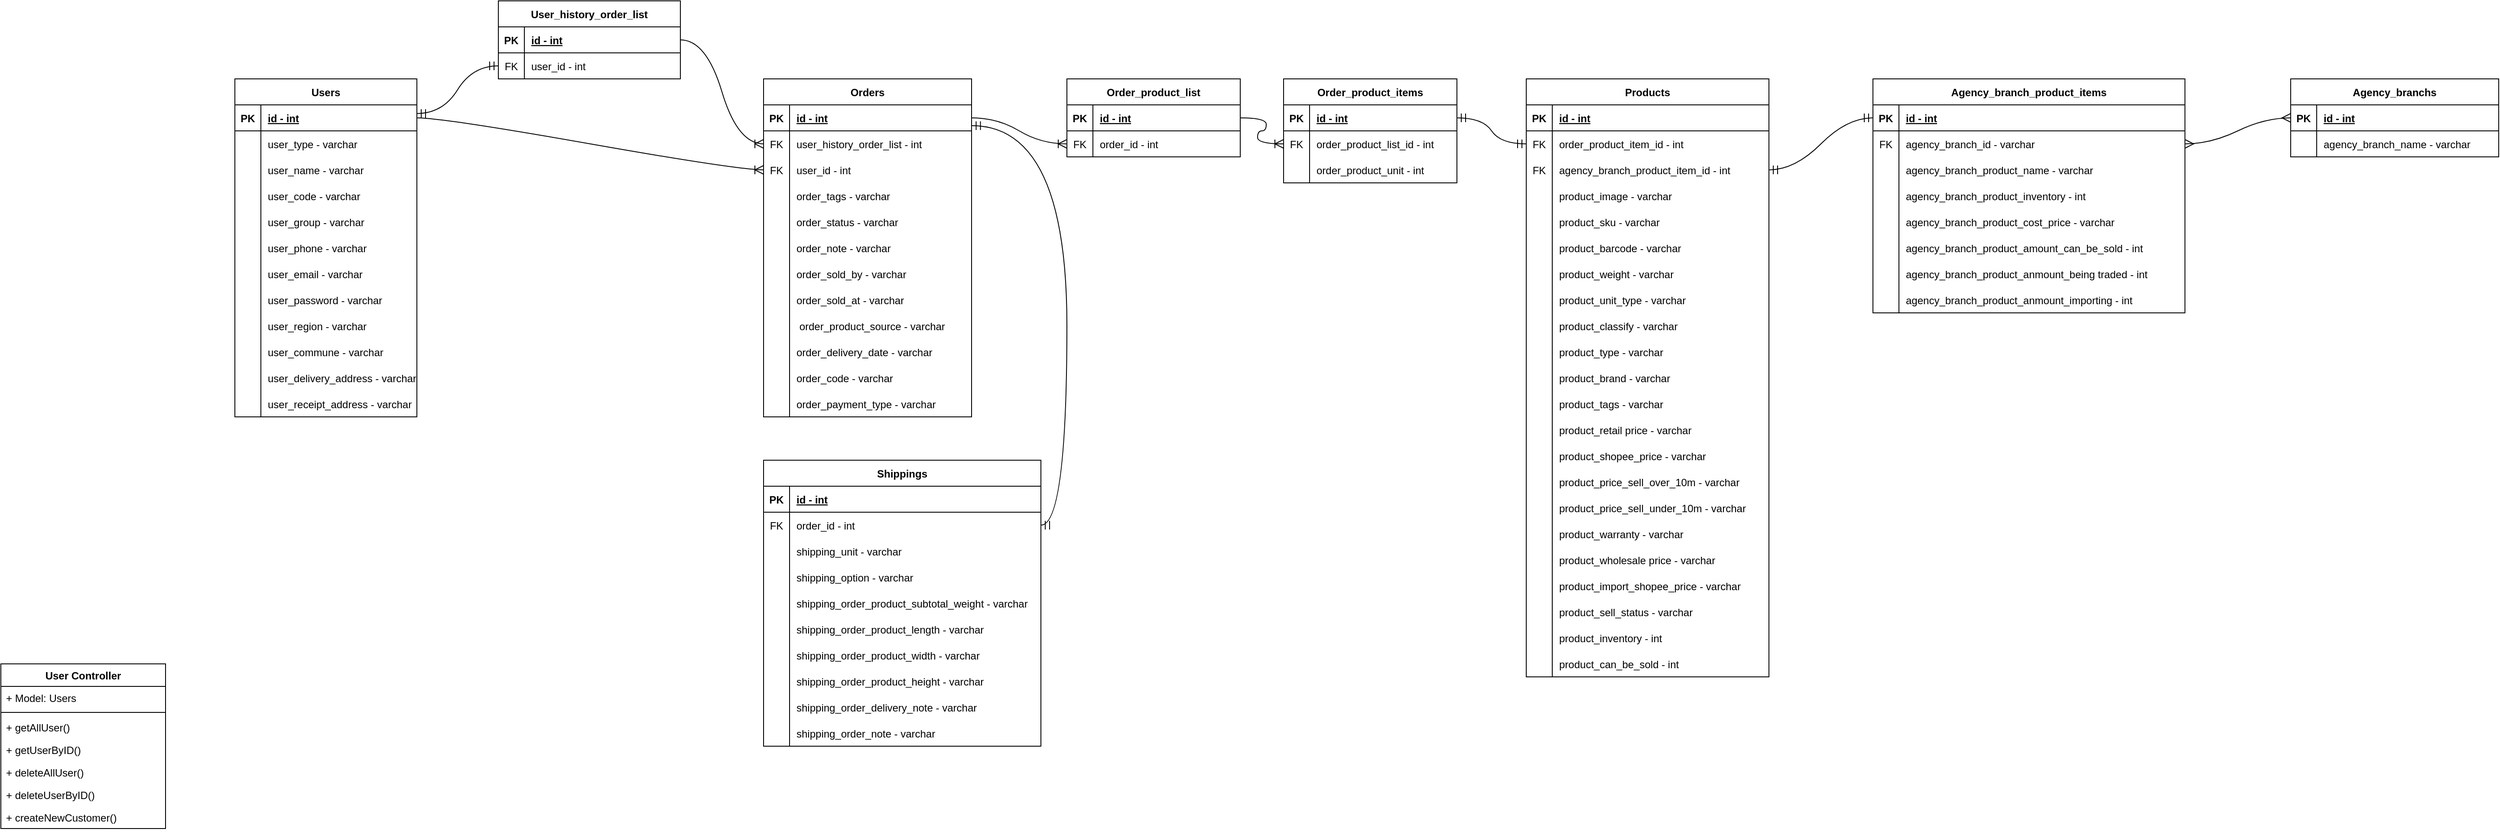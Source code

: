 <mxfile version="21.0.4" type="github">
  <diagram id="C5RBs43oDa-KdzZeNtuy" name="Page-1">
    <mxGraphModel dx="1222" dy="2320" grid="1" gridSize="10" guides="1" tooltips="1" connect="1" arrows="1" fold="1" page="1" pageScale="1" pageWidth="827" pageHeight="1169" math="0" shadow="0">
      <root>
        <mxCell id="WIyWlLk6GJQsqaUBKTNV-0" />
        <mxCell id="WIyWlLk6GJQsqaUBKTNV-1" parent="WIyWlLk6GJQsqaUBKTNV-0" />
        <mxCell id="qIMvTuTYGEKUYPbWUyUb-25" value="Users" style="shape=table;startSize=30;container=1;collapsible=1;childLayout=tableLayout;fixedRows=1;rowLines=0;fontStyle=1;align=center;resizeLast=1;" parent="WIyWlLk6GJQsqaUBKTNV-1" vertex="1">
          <mxGeometry x="1350" y="-280" width="210" height="390" as="geometry" />
        </mxCell>
        <mxCell id="qIMvTuTYGEKUYPbWUyUb-26" value="" style="shape=tableRow;horizontal=0;startSize=0;swimlaneHead=0;swimlaneBody=0;fillColor=none;collapsible=0;dropTarget=0;points=[[0,0.5],[1,0.5]];portConstraint=eastwest;top=0;left=0;right=0;bottom=1;" parent="qIMvTuTYGEKUYPbWUyUb-25" vertex="1">
          <mxGeometry y="30" width="210" height="30" as="geometry" />
        </mxCell>
        <mxCell id="qIMvTuTYGEKUYPbWUyUb-27" value="PK" style="shape=partialRectangle;connectable=0;fillColor=none;top=0;left=0;bottom=0;right=0;fontStyle=1;overflow=hidden;" parent="qIMvTuTYGEKUYPbWUyUb-26" vertex="1">
          <mxGeometry width="30" height="30" as="geometry">
            <mxRectangle width="30" height="30" as="alternateBounds" />
          </mxGeometry>
        </mxCell>
        <mxCell id="qIMvTuTYGEKUYPbWUyUb-28" value="id - int" style="shape=partialRectangle;connectable=0;fillColor=none;top=0;left=0;bottom=0;right=0;align=left;spacingLeft=6;fontStyle=5;overflow=hidden;" parent="qIMvTuTYGEKUYPbWUyUb-26" vertex="1">
          <mxGeometry x="30" width="180" height="30" as="geometry">
            <mxRectangle width="180" height="30" as="alternateBounds" />
          </mxGeometry>
        </mxCell>
        <mxCell id="qIMvTuTYGEKUYPbWUyUb-35" value="" style="shape=tableRow;horizontal=0;startSize=0;swimlaneHead=0;swimlaneBody=0;fillColor=none;collapsible=0;dropTarget=0;points=[[0,0.5],[1,0.5]];portConstraint=eastwest;top=0;left=0;right=0;bottom=0;" parent="qIMvTuTYGEKUYPbWUyUb-25" vertex="1">
          <mxGeometry y="60" width="210" height="30" as="geometry" />
        </mxCell>
        <mxCell id="qIMvTuTYGEKUYPbWUyUb-36" value="" style="shape=partialRectangle;connectable=0;fillColor=none;top=0;left=0;bottom=0;right=0;editable=1;overflow=hidden;" parent="qIMvTuTYGEKUYPbWUyUb-35" vertex="1">
          <mxGeometry width="30" height="30" as="geometry">
            <mxRectangle width="30" height="30" as="alternateBounds" />
          </mxGeometry>
        </mxCell>
        <mxCell id="qIMvTuTYGEKUYPbWUyUb-37" value="user_type - varchar" style="shape=partialRectangle;connectable=0;fillColor=none;top=0;left=0;bottom=0;right=0;align=left;spacingLeft=6;overflow=hidden;" parent="qIMvTuTYGEKUYPbWUyUb-35" vertex="1">
          <mxGeometry x="30" width="180" height="30" as="geometry">
            <mxRectangle width="180" height="30" as="alternateBounds" />
          </mxGeometry>
        </mxCell>
        <mxCell id="oUYDk8lFmA0EYrsfNPG_-498" value="" style="shape=tableRow;horizontal=0;startSize=0;swimlaneHead=0;swimlaneBody=0;fillColor=none;collapsible=0;dropTarget=0;points=[[0,0.5],[1,0.5]];portConstraint=eastwest;top=0;left=0;right=0;bottom=0;" parent="qIMvTuTYGEKUYPbWUyUb-25" vertex="1">
          <mxGeometry y="90" width="210" height="30" as="geometry" />
        </mxCell>
        <mxCell id="oUYDk8lFmA0EYrsfNPG_-499" value="" style="shape=partialRectangle;connectable=0;fillColor=none;top=0;left=0;bottom=0;right=0;editable=1;overflow=hidden;" parent="oUYDk8lFmA0EYrsfNPG_-498" vertex="1">
          <mxGeometry width="30" height="30" as="geometry">
            <mxRectangle width="30" height="30" as="alternateBounds" />
          </mxGeometry>
        </mxCell>
        <mxCell id="oUYDk8lFmA0EYrsfNPG_-500" value="user_name - varchar" style="shape=partialRectangle;connectable=0;fillColor=none;top=0;left=0;bottom=0;right=0;align=left;spacingLeft=6;overflow=hidden;" parent="oUYDk8lFmA0EYrsfNPG_-498" vertex="1">
          <mxGeometry x="30" width="180" height="30" as="geometry">
            <mxRectangle width="180" height="30" as="alternateBounds" />
          </mxGeometry>
        </mxCell>
        <mxCell id="qIMvTuTYGEKUYPbWUyUb-38" value="" style="shape=tableRow;horizontal=0;startSize=0;swimlaneHead=0;swimlaneBody=0;fillColor=none;collapsible=0;dropTarget=0;points=[[0,0.5],[1,0.5]];portConstraint=eastwest;top=0;left=0;right=0;bottom=0;" parent="qIMvTuTYGEKUYPbWUyUb-25" vertex="1">
          <mxGeometry y="120" width="210" height="30" as="geometry" />
        </mxCell>
        <mxCell id="qIMvTuTYGEKUYPbWUyUb-39" value="" style="shape=partialRectangle;connectable=0;fillColor=none;top=0;left=0;bottom=0;right=0;editable=1;overflow=hidden;" parent="qIMvTuTYGEKUYPbWUyUb-38" vertex="1">
          <mxGeometry width="30" height="30" as="geometry">
            <mxRectangle width="30" height="30" as="alternateBounds" />
          </mxGeometry>
        </mxCell>
        <mxCell id="qIMvTuTYGEKUYPbWUyUb-40" value="user_code - varchar" style="shape=partialRectangle;connectable=0;fillColor=none;top=0;left=0;bottom=0;right=0;align=left;spacingLeft=6;overflow=hidden;" parent="qIMvTuTYGEKUYPbWUyUb-38" vertex="1">
          <mxGeometry x="30" width="180" height="30" as="geometry">
            <mxRectangle width="180" height="30" as="alternateBounds" />
          </mxGeometry>
        </mxCell>
        <mxCell id="qIMvTuTYGEKUYPbWUyUb-47" value="" style="shape=tableRow;horizontal=0;startSize=0;swimlaneHead=0;swimlaneBody=0;fillColor=none;collapsible=0;dropTarget=0;points=[[0,0.5],[1,0.5]];portConstraint=eastwest;top=0;left=0;right=0;bottom=0;" parent="qIMvTuTYGEKUYPbWUyUb-25" vertex="1">
          <mxGeometry y="150" width="210" height="30" as="geometry" />
        </mxCell>
        <mxCell id="qIMvTuTYGEKUYPbWUyUb-48" value="" style="shape=partialRectangle;connectable=0;fillColor=none;top=0;left=0;bottom=0;right=0;editable=1;overflow=hidden;" parent="qIMvTuTYGEKUYPbWUyUb-47" vertex="1">
          <mxGeometry width="30" height="30" as="geometry">
            <mxRectangle width="30" height="30" as="alternateBounds" />
          </mxGeometry>
        </mxCell>
        <mxCell id="qIMvTuTYGEKUYPbWUyUb-49" value="user_group - varchar" style="shape=partialRectangle;connectable=0;fillColor=none;top=0;left=0;bottom=0;right=0;align=left;spacingLeft=6;overflow=hidden;" parent="qIMvTuTYGEKUYPbWUyUb-47" vertex="1">
          <mxGeometry x="30" width="180" height="30" as="geometry">
            <mxRectangle width="180" height="30" as="alternateBounds" />
          </mxGeometry>
        </mxCell>
        <mxCell id="qIMvTuTYGEKUYPbWUyUb-50" value="" style="shape=tableRow;horizontal=0;startSize=0;swimlaneHead=0;swimlaneBody=0;fillColor=none;collapsible=0;dropTarget=0;points=[[0,0.5],[1,0.5]];portConstraint=eastwest;top=0;left=0;right=0;bottom=0;" parent="qIMvTuTYGEKUYPbWUyUb-25" vertex="1">
          <mxGeometry y="180" width="210" height="30" as="geometry" />
        </mxCell>
        <mxCell id="qIMvTuTYGEKUYPbWUyUb-51" value="" style="shape=partialRectangle;connectable=0;fillColor=none;top=0;left=0;bottom=0;right=0;editable=1;overflow=hidden;" parent="qIMvTuTYGEKUYPbWUyUb-50" vertex="1">
          <mxGeometry width="30" height="30" as="geometry">
            <mxRectangle width="30" height="30" as="alternateBounds" />
          </mxGeometry>
        </mxCell>
        <mxCell id="qIMvTuTYGEKUYPbWUyUb-52" value="user_phone - varchar" style="shape=partialRectangle;connectable=0;fillColor=none;top=0;left=0;bottom=0;right=0;align=left;spacingLeft=6;overflow=hidden;" parent="qIMvTuTYGEKUYPbWUyUb-50" vertex="1">
          <mxGeometry x="30" width="180" height="30" as="geometry">
            <mxRectangle width="180" height="30" as="alternateBounds" />
          </mxGeometry>
        </mxCell>
        <mxCell id="qIMvTuTYGEKUYPbWUyUb-53" value="" style="shape=tableRow;horizontal=0;startSize=0;swimlaneHead=0;swimlaneBody=0;fillColor=none;collapsible=0;dropTarget=0;points=[[0,0.5],[1,0.5]];portConstraint=eastwest;top=0;left=0;right=0;bottom=0;" parent="qIMvTuTYGEKUYPbWUyUb-25" vertex="1">
          <mxGeometry y="210" width="210" height="30" as="geometry" />
        </mxCell>
        <mxCell id="qIMvTuTYGEKUYPbWUyUb-54" value="" style="shape=partialRectangle;connectable=0;fillColor=none;top=0;left=0;bottom=0;right=0;editable=1;overflow=hidden;" parent="qIMvTuTYGEKUYPbWUyUb-53" vertex="1">
          <mxGeometry width="30" height="30" as="geometry">
            <mxRectangle width="30" height="30" as="alternateBounds" />
          </mxGeometry>
        </mxCell>
        <mxCell id="qIMvTuTYGEKUYPbWUyUb-55" value="user_email - varchar" style="shape=partialRectangle;connectable=0;fillColor=none;top=0;left=0;bottom=0;right=0;align=left;spacingLeft=6;overflow=hidden;" parent="qIMvTuTYGEKUYPbWUyUb-53" vertex="1">
          <mxGeometry x="30" width="180" height="30" as="geometry">
            <mxRectangle width="180" height="30" as="alternateBounds" />
          </mxGeometry>
        </mxCell>
        <mxCell id="qIMvTuTYGEKUYPbWUyUb-56" value="" style="shape=tableRow;horizontal=0;startSize=0;swimlaneHead=0;swimlaneBody=0;fillColor=none;collapsible=0;dropTarget=0;points=[[0,0.5],[1,0.5]];portConstraint=eastwest;top=0;left=0;right=0;bottom=0;" parent="qIMvTuTYGEKUYPbWUyUb-25" vertex="1">
          <mxGeometry y="240" width="210" height="30" as="geometry" />
        </mxCell>
        <mxCell id="qIMvTuTYGEKUYPbWUyUb-57" value="" style="shape=partialRectangle;connectable=0;fillColor=none;top=0;left=0;bottom=0;right=0;editable=1;overflow=hidden;" parent="qIMvTuTYGEKUYPbWUyUb-56" vertex="1">
          <mxGeometry width="30" height="30" as="geometry">
            <mxRectangle width="30" height="30" as="alternateBounds" />
          </mxGeometry>
        </mxCell>
        <mxCell id="qIMvTuTYGEKUYPbWUyUb-58" value="user_password - varchar" style="shape=partialRectangle;connectable=0;fillColor=none;top=0;left=0;bottom=0;right=0;align=left;spacingLeft=6;overflow=hidden;" parent="qIMvTuTYGEKUYPbWUyUb-56" vertex="1">
          <mxGeometry x="30" width="180" height="30" as="geometry">
            <mxRectangle width="180" height="30" as="alternateBounds" />
          </mxGeometry>
        </mxCell>
        <mxCell id="qIMvTuTYGEKUYPbWUyUb-59" value="" style="shape=tableRow;horizontal=0;startSize=0;swimlaneHead=0;swimlaneBody=0;fillColor=none;collapsible=0;dropTarget=0;points=[[0,0.5],[1,0.5]];portConstraint=eastwest;top=0;left=0;right=0;bottom=0;" parent="qIMvTuTYGEKUYPbWUyUb-25" vertex="1">
          <mxGeometry y="270" width="210" height="30" as="geometry" />
        </mxCell>
        <mxCell id="qIMvTuTYGEKUYPbWUyUb-60" value="" style="shape=partialRectangle;connectable=0;fillColor=none;top=0;left=0;bottom=0;right=0;editable=1;overflow=hidden;" parent="qIMvTuTYGEKUYPbWUyUb-59" vertex="1">
          <mxGeometry width="30" height="30" as="geometry">
            <mxRectangle width="30" height="30" as="alternateBounds" />
          </mxGeometry>
        </mxCell>
        <mxCell id="qIMvTuTYGEKUYPbWUyUb-61" value="user_region - varchar" style="shape=partialRectangle;connectable=0;fillColor=none;top=0;left=0;bottom=0;right=0;align=left;spacingLeft=6;overflow=hidden;" parent="qIMvTuTYGEKUYPbWUyUb-59" vertex="1">
          <mxGeometry x="30" width="180" height="30" as="geometry">
            <mxRectangle width="180" height="30" as="alternateBounds" />
          </mxGeometry>
        </mxCell>
        <mxCell id="qIMvTuTYGEKUYPbWUyUb-62" value="" style="shape=tableRow;horizontal=0;startSize=0;swimlaneHead=0;swimlaneBody=0;fillColor=none;collapsible=0;dropTarget=0;points=[[0,0.5],[1,0.5]];portConstraint=eastwest;top=0;left=0;right=0;bottom=0;" parent="qIMvTuTYGEKUYPbWUyUb-25" vertex="1">
          <mxGeometry y="300" width="210" height="30" as="geometry" />
        </mxCell>
        <mxCell id="qIMvTuTYGEKUYPbWUyUb-63" value="" style="shape=partialRectangle;connectable=0;fillColor=none;top=0;left=0;bottom=0;right=0;editable=1;overflow=hidden;" parent="qIMvTuTYGEKUYPbWUyUb-62" vertex="1">
          <mxGeometry width="30" height="30" as="geometry">
            <mxRectangle width="30" height="30" as="alternateBounds" />
          </mxGeometry>
        </mxCell>
        <mxCell id="qIMvTuTYGEKUYPbWUyUb-64" value="user_commune - varchar" style="shape=partialRectangle;connectable=0;fillColor=none;top=0;left=0;bottom=0;right=0;align=left;spacingLeft=6;overflow=hidden;" parent="qIMvTuTYGEKUYPbWUyUb-62" vertex="1">
          <mxGeometry x="30" width="180" height="30" as="geometry">
            <mxRectangle width="180" height="30" as="alternateBounds" />
          </mxGeometry>
        </mxCell>
        <mxCell id="qIMvTuTYGEKUYPbWUyUb-65" value="" style="shape=tableRow;horizontal=0;startSize=0;swimlaneHead=0;swimlaneBody=0;fillColor=none;collapsible=0;dropTarget=0;points=[[0,0.5],[1,0.5]];portConstraint=eastwest;top=0;left=0;right=0;bottom=0;" parent="qIMvTuTYGEKUYPbWUyUb-25" vertex="1">
          <mxGeometry y="330" width="210" height="30" as="geometry" />
        </mxCell>
        <mxCell id="qIMvTuTYGEKUYPbWUyUb-66" value="" style="shape=partialRectangle;connectable=0;fillColor=none;top=0;left=0;bottom=0;right=0;editable=1;overflow=hidden;" parent="qIMvTuTYGEKUYPbWUyUb-65" vertex="1">
          <mxGeometry width="30" height="30" as="geometry">
            <mxRectangle width="30" height="30" as="alternateBounds" />
          </mxGeometry>
        </mxCell>
        <mxCell id="qIMvTuTYGEKUYPbWUyUb-67" value="user_delivery_address - varchar" style="shape=partialRectangle;connectable=0;fillColor=none;top=0;left=0;bottom=0;right=0;align=left;spacingLeft=6;overflow=hidden;" parent="qIMvTuTYGEKUYPbWUyUb-65" vertex="1">
          <mxGeometry x="30" width="180" height="30" as="geometry">
            <mxRectangle width="180" height="30" as="alternateBounds" />
          </mxGeometry>
        </mxCell>
        <mxCell id="oUYDk8lFmA0EYrsfNPG_-73" value="" style="shape=tableRow;horizontal=0;startSize=0;swimlaneHead=0;swimlaneBody=0;fillColor=none;collapsible=0;dropTarget=0;points=[[0,0.5],[1,0.5]];portConstraint=eastwest;top=0;left=0;right=0;bottom=0;" parent="qIMvTuTYGEKUYPbWUyUb-25" vertex="1">
          <mxGeometry y="360" width="210" height="30" as="geometry" />
        </mxCell>
        <mxCell id="oUYDk8lFmA0EYrsfNPG_-74" value="" style="shape=partialRectangle;connectable=0;fillColor=none;top=0;left=0;bottom=0;right=0;editable=1;overflow=hidden;" parent="oUYDk8lFmA0EYrsfNPG_-73" vertex="1">
          <mxGeometry width="30" height="30" as="geometry">
            <mxRectangle width="30" height="30" as="alternateBounds" />
          </mxGeometry>
        </mxCell>
        <mxCell id="oUYDk8lFmA0EYrsfNPG_-75" value="user_receipt_address - varchar" style="shape=partialRectangle;connectable=0;fillColor=none;top=0;left=0;bottom=0;right=0;align=left;spacingLeft=6;overflow=hidden;" parent="oUYDk8lFmA0EYrsfNPG_-73" vertex="1">
          <mxGeometry x="30" width="180" height="30" as="geometry">
            <mxRectangle width="180" height="30" as="alternateBounds" />
          </mxGeometry>
        </mxCell>
        <mxCell id="qIMvTuTYGEKUYPbWUyUb-72" value="User Controller" style="swimlane;fontStyle=1;align=center;verticalAlign=top;childLayout=stackLayout;horizontal=1;startSize=26;horizontalStack=0;resizeParent=1;resizeParentMax=0;resizeLast=0;collapsible=1;marginBottom=0;whiteSpace=wrap;html=1;" parent="WIyWlLk6GJQsqaUBKTNV-1" vertex="1">
          <mxGeometry x="1080" y="395" width="190" height="190" as="geometry" />
        </mxCell>
        <mxCell id="qIMvTuTYGEKUYPbWUyUb-73" value="+ Model: Users" style="text;strokeColor=none;fillColor=none;align=left;verticalAlign=top;spacingLeft=4;spacingRight=4;overflow=hidden;rotatable=0;points=[[0,0.5],[1,0.5]];portConstraint=eastwest;whiteSpace=wrap;html=1;" parent="qIMvTuTYGEKUYPbWUyUb-72" vertex="1">
          <mxGeometry y="26" width="190" height="26" as="geometry" />
        </mxCell>
        <mxCell id="qIMvTuTYGEKUYPbWUyUb-74" value="" style="line;strokeWidth=1;fillColor=none;align=left;verticalAlign=middle;spacingTop=-1;spacingLeft=3;spacingRight=3;rotatable=0;labelPosition=right;points=[];portConstraint=eastwest;strokeColor=inherit;" parent="qIMvTuTYGEKUYPbWUyUb-72" vertex="1">
          <mxGeometry y="52" width="190" height="8" as="geometry" />
        </mxCell>
        <mxCell id="qIMvTuTYGEKUYPbWUyUb-75" value="+ getAllUser()" style="text;strokeColor=none;fillColor=none;align=left;verticalAlign=top;spacingLeft=4;spacingRight=4;overflow=hidden;rotatable=0;points=[[0,0.5],[1,0.5]];portConstraint=eastwest;whiteSpace=wrap;html=1;" parent="qIMvTuTYGEKUYPbWUyUb-72" vertex="1">
          <mxGeometry y="60" width="190" height="26" as="geometry" />
        </mxCell>
        <mxCell id="qIMvTuTYGEKUYPbWUyUb-76" value="+ getUserByID()" style="text;strokeColor=none;fillColor=none;align=left;verticalAlign=top;spacingLeft=4;spacingRight=4;overflow=hidden;rotatable=0;points=[[0,0.5],[1,0.5]];portConstraint=eastwest;whiteSpace=wrap;html=1;" parent="qIMvTuTYGEKUYPbWUyUb-72" vertex="1">
          <mxGeometry y="86" width="190" height="26" as="geometry" />
        </mxCell>
        <mxCell id="qIMvTuTYGEKUYPbWUyUb-80" value="+ deleteAllUser()" style="text;strokeColor=none;fillColor=none;align=left;verticalAlign=top;spacingLeft=4;spacingRight=4;overflow=hidden;rotatable=0;points=[[0,0.5],[1,0.5]];portConstraint=eastwest;whiteSpace=wrap;html=1;" parent="qIMvTuTYGEKUYPbWUyUb-72" vertex="1">
          <mxGeometry y="112" width="190" height="26" as="geometry" />
        </mxCell>
        <mxCell id="qIMvTuTYGEKUYPbWUyUb-81" value="+ deleteUserByID()" style="text;strokeColor=none;fillColor=none;align=left;verticalAlign=top;spacingLeft=4;spacingRight=4;overflow=hidden;rotatable=0;points=[[0,0.5],[1,0.5]];portConstraint=eastwest;whiteSpace=wrap;html=1;" parent="qIMvTuTYGEKUYPbWUyUb-72" vertex="1">
          <mxGeometry y="138" width="190" height="26" as="geometry" />
        </mxCell>
        <mxCell id="qIMvTuTYGEKUYPbWUyUb-79" value="+ createNewCustomer()" style="text;strokeColor=none;fillColor=none;align=left;verticalAlign=top;spacingLeft=4;spacingRight=4;overflow=hidden;rotatable=0;points=[[0,0.5],[1,0.5]];portConstraint=eastwest;whiteSpace=wrap;html=1;" parent="qIMvTuTYGEKUYPbWUyUb-72" vertex="1">
          <mxGeometry y="164" width="190" height="26" as="geometry" />
        </mxCell>
        <mxCell id="oUYDk8lFmA0EYrsfNPG_-0" value="Orders" style="shape=table;startSize=30;container=1;collapsible=1;childLayout=tableLayout;fixedRows=1;rowLines=0;fontStyle=1;align=center;resizeLast=1;" parent="WIyWlLk6GJQsqaUBKTNV-1" vertex="1">
          <mxGeometry x="1960" y="-280" width="240" height="390" as="geometry">
            <mxRectangle x="1960" y="-280" width="80" height="30" as="alternateBounds" />
          </mxGeometry>
        </mxCell>
        <mxCell id="oUYDk8lFmA0EYrsfNPG_-1" value="" style="shape=tableRow;horizontal=0;startSize=0;swimlaneHead=0;swimlaneBody=0;fillColor=none;collapsible=0;dropTarget=0;points=[[0,0.5],[1,0.5]];portConstraint=eastwest;top=0;left=0;right=0;bottom=1;" parent="oUYDk8lFmA0EYrsfNPG_-0" vertex="1">
          <mxGeometry y="30" width="240" height="30" as="geometry" />
        </mxCell>
        <mxCell id="oUYDk8lFmA0EYrsfNPG_-2" value="PK" style="shape=partialRectangle;connectable=0;fillColor=none;top=0;left=0;bottom=0;right=0;fontStyle=1;overflow=hidden;" parent="oUYDk8lFmA0EYrsfNPG_-1" vertex="1">
          <mxGeometry width="30" height="30" as="geometry">
            <mxRectangle width="30" height="30" as="alternateBounds" />
          </mxGeometry>
        </mxCell>
        <mxCell id="oUYDk8lFmA0EYrsfNPG_-3" value="id - int" style="shape=partialRectangle;connectable=0;fillColor=none;top=0;left=0;bottom=0;right=0;align=left;spacingLeft=6;fontStyle=5;overflow=hidden;" parent="oUYDk8lFmA0EYrsfNPG_-1" vertex="1">
          <mxGeometry x="30" width="210" height="30" as="geometry">
            <mxRectangle width="210" height="30" as="alternateBounds" />
          </mxGeometry>
        </mxCell>
        <mxCell id="oUYDk8lFmA0EYrsfNPG_-479" value="" style="shape=tableRow;horizontal=0;startSize=0;swimlaneHead=0;swimlaneBody=0;fillColor=none;collapsible=0;dropTarget=0;points=[[0,0.5],[1,0.5]];portConstraint=eastwest;top=0;left=0;right=0;bottom=0;" parent="oUYDk8lFmA0EYrsfNPG_-0" vertex="1">
          <mxGeometry y="60" width="240" height="30" as="geometry" />
        </mxCell>
        <mxCell id="oUYDk8lFmA0EYrsfNPG_-480" value="FK" style="shape=partialRectangle;connectable=0;fillColor=none;top=0;left=0;bottom=0;right=0;editable=1;overflow=hidden;" parent="oUYDk8lFmA0EYrsfNPG_-479" vertex="1">
          <mxGeometry width="30" height="30" as="geometry">
            <mxRectangle width="30" height="30" as="alternateBounds" />
          </mxGeometry>
        </mxCell>
        <mxCell id="oUYDk8lFmA0EYrsfNPG_-481" value="user_history_order_list - int" style="shape=partialRectangle;connectable=0;fillColor=none;top=0;left=0;bottom=0;right=0;align=left;spacingLeft=6;overflow=hidden;" parent="oUYDk8lFmA0EYrsfNPG_-479" vertex="1">
          <mxGeometry x="30" width="210" height="30" as="geometry">
            <mxRectangle width="210" height="30" as="alternateBounds" />
          </mxGeometry>
        </mxCell>
        <mxCell id="oUYDk8lFmA0EYrsfNPG_-52" value="" style="shape=tableRow;horizontal=0;startSize=0;swimlaneHead=0;swimlaneBody=0;fillColor=none;collapsible=0;dropTarget=0;points=[[0,0.5],[1,0.5]];portConstraint=eastwest;top=0;left=0;right=0;bottom=0;" parent="oUYDk8lFmA0EYrsfNPG_-0" vertex="1">
          <mxGeometry y="90" width="240" height="30" as="geometry" />
        </mxCell>
        <mxCell id="oUYDk8lFmA0EYrsfNPG_-53" value="FK" style="shape=partialRectangle;connectable=0;fillColor=none;top=0;left=0;bottom=0;right=0;editable=1;overflow=hidden;" parent="oUYDk8lFmA0EYrsfNPG_-52" vertex="1">
          <mxGeometry width="30" height="30" as="geometry">
            <mxRectangle width="30" height="30" as="alternateBounds" />
          </mxGeometry>
        </mxCell>
        <mxCell id="oUYDk8lFmA0EYrsfNPG_-54" value="user_id - int" style="shape=partialRectangle;connectable=0;fillColor=none;top=0;left=0;bottom=0;right=0;align=left;spacingLeft=6;overflow=hidden;" parent="oUYDk8lFmA0EYrsfNPG_-52" vertex="1">
          <mxGeometry x="30" width="210" height="30" as="geometry">
            <mxRectangle width="210" height="30" as="alternateBounds" />
          </mxGeometry>
        </mxCell>
        <mxCell id="oUYDk8lFmA0EYrsfNPG_-495" value="" style="shape=tableRow;horizontal=0;startSize=0;swimlaneHead=0;swimlaneBody=0;fillColor=none;collapsible=0;dropTarget=0;points=[[0,0.5],[1,0.5]];portConstraint=eastwest;top=0;left=0;right=0;bottom=0;" parent="oUYDk8lFmA0EYrsfNPG_-0" vertex="1">
          <mxGeometry y="120" width="240" height="30" as="geometry" />
        </mxCell>
        <mxCell id="oUYDk8lFmA0EYrsfNPG_-496" value="" style="shape=partialRectangle;connectable=0;fillColor=none;top=0;left=0;bottom=0;right=0;editable=1;overflow=hidden;" parent="oUYDk8lFmA0EYrsfNPG_-495" vertex="1">
          <mxGeometry width="30" height="30" as="geometry">
            <mxRectangle width="30" height="30" as="alternateBounds" />
          </mxGeometry>
        </mxCell>
        <mxCell id="oUYDk8lFmA0EYrsfNPG_-497" value="order_tags - varchar" style="shape=partialRectangle;connectable=0;fillColor=none;top=0;left=0;bottom=0;right=0;align=left;spacingLeft=6;overflow=hidden;" parent="oUYDk8lFmA0EYrsfNPG_-495" vertex="1">
          <mxGeometry x="30" width="210" height="30" as="geometry">
            <mxRectangle width="210" height="30" as="alternateBounds" />
          </mxGeometry>
        </mxCell>
        <mxCell id="oUYDk8lFmA0EYrsfNPG_-55" value="" style="shape=tableRow;horizontal=0;startSize=0;swimlaneHead=0;swimlaneBody=0;fillColor=none;collapsible=0;dropTarget=0;points=[[0,0.5],[1,0.5]];portConstraint=eastwest;top=0;left=0;right=0;bottom=0;" parent="oUYDk8lFmA0EYrsfNPG_-0" vertex="1">
          <mxGeometry y="150" width="240" height="30" as="geometry" />
        </mxCell>
        <mxCell id="oUYDk8lFmA0EYrsfNPG_-56" value="" style="shape=partialRectangle;connectable=0;fillColor=none;top=0;left=0;bottom=0;right=0;editable=1;overflow=hidden;" parent="oUYDk8lFmA0EYrsfNPG_-55" vertex="1">
          <mxGeometry width="30" height="30" as="geometry">
            <mxRectangle width="30" height="30" as="alternateBounds" />
          </mxGeometry>
        </mxCell>
        <mxCell id="oUYDk8lFmA0EYrsfNPG_-57" value="order_status - varchar" style="shape=partialRectangle;connectable=0;fillColor=none;top=0;left=0;bottom=0;right=0;align=left;spacingLeft=6;overflow=hidden;" parent="oUYDk8lFmA0EYrsfNPG_-55" vertex="1">
          <mxGeometry x="30" width="210" height="30" as="geometry">
            <mxRectangle width="210" height="30" as="alternateBounds" />
          </mxGeometry>
        </mxCell>
        <mxCell id="oUYDk8lFmA0EYrsfNPG_-58" value="" style="shape=tableRow;horizontal=0;startSize=0;swimlaneHead=0;swimlaneBody=0;fillColor=none;collapsible=0;dropTarget=0;points=[[0,0.5],[1,0.5]];portConstraint=eastwest;top=0;left=0;right=0;bottom=0;" parent="oUYDk8lFmA0EYrsfNPG_-0" vertex="1">
          <mxGeometry y="180" width="240" height="30" as="geometry" />
        </mxCell>
        <mxCell id="oUYDk8lFmA0EYrsfNPG_-59" value="" style="shape=partialRectangle;connectable=0;fillColor=none;top=0;left=0;bottom=0;right=0;editable=1;overflow=hidden;" parent="oUYDk8lFmA0EYrsfNPG_-58" vertex="1">
          <mxGeometry width="30" height="30" as="geometry">
            <mxRectangle width="30" height="30" as="alternateBounds" />
          </mxGeometry>
        </mxCell>
        <mxCell id="oUYDk8lFmA0EYrsfNPG_-60" value="order_note - varchar" style="shape=partialRectangle;connectable=0;fillColor=none;top=0;left=0;bottom=0;right=0;align=left;spacingLeft=6;overflow=hidden;" parent="oUYDk8lFmA0EYrsfNPG_-58" vertex="1">
          <mxGeometry x="30" width="210" height="30" as="geometry">
            <mxRectangle width="210" height="30" as="alternateBounds" />
          </mxGeometry>
        </mxCell>
        <mxCell id="oUYDk8lFmA0EYrsfNPG_-61" value="" style="shape=tableRow;horizontal=0;startSize=0;swimlaneHead=0;swimlaneBody=0;fillColor=none;collapsible=0;dropTarget=0;points=[[0,0.5],[1,0.5]];portConstraint=eastwest;top=0;left=0;right=0;bottom=0;" parent="oUYDk8lFmA0EYrsfNPG_-0" vertex="1">
          <mxGeometry y="210" width="240" height="30" as="geometry" />
        </mxCell>
        <mxCell id="oUYDk8lFmA0EYrsfNPG_-62" value="" style="shape=partialRectangle;connectable=0;fillColor=none;top=0;left=0;bottom=0;right=0;editable=1;overflow=hidden;" parent="oUYDk8lFmA0EYrsfNPG_-61" vertex="1">
          <mxGeometry width="30" height="30" as="geometry">
            <mxRectangle width="30" height="30" as="alternateBounds" />
          </mxGeometry>
        </mxCell>
        <mxCell id="oUYDk8lFmA0EYrsfNPG_-63" value="order_sold_by - varchar" style="shape=partialRectangle;connectable=0;fillColor=none;top=0;left=0;bottom=0;right=0;align=left;spacingLeft=6;overflow=hidden;" parent="oUYDk8lFmA0EYrsfNPG_-61" vertex="1">
          <mxGeometry x="30" width="210" height="30" as="geometry">
            <mxRectangle width="210" height="30" as="alternateBounds" />
          </mxGeometry>
        </mxCell>
        <mxCell id="oUYDk8lFmA0EYrsfNPG_-64" value="" style="shape=tableRow;horizontal=0;startSize=0;swimlaneHead=0;swimlaneBody=0;fillColor=none;collapsible=0;dropTarget=0;points=[[0,0.5],[1,0.5]];portConstraint=eastwest;top=0;left=0;right=0;bottom=0;" parent="oUYDk8lFmA0EYrsfNPG_-0" vertex="1">
          <mxGeometry y="240" width="240" height="30" as="geometry" />
        </mxCell>
        <mxCell id="oUYDk8lFmA0EYrsfNPG_-65" value="" style="shape=partialRectangle;connectable=0;fillColor=none;top=0;left=0;bottom=0;right=0;editable=1;overflow=hidden;" parent="oUYDk8lFmA0EYrsfNPG_-64" vertex="1">
          <mxGeometry width="30" height="30" as="geometry">
            <mxRectangle width="30" height="30" as="alternateBounds" />
          </mxGeometry>
        </mxCell>
        <mxCell id="oUYDk8lFmA0EYrsfNPG_-66" value="order_sold_at - varchar" style="shape=partialRectangle;connectable=0;fillColor=none;top=0;left=0;bottom=0;right=0;align=left;spacingLeft=6;overflow=hidden;" parent="oUYDk8lFmA0EYrsfNPG_-64" vertex="1">
          <mxGeometry x="30" width="210" height="30" as="geometry">
            <mxRectangle width="210" height="30" as="alternateBounds" />
          </mxGeometry>
        </mxCell>
        <mxCell id="oUYDk8lFmA0EYrsfNPG_-67" value="" style="shape=tableRow;horizontal=0;startSize=0;swimlaneHead=0;swimlaneBody=0;fillColor=none;collapsible=0;dropTarget=0;points=[[0,0.5],[1,0.5]];portConstraint=eastwest;top=0;left=0;right=0;bottom=0;" parent="oUYDk8lFmA0EYrsfNPG_-0" vertex="1">
          <mxGeometry y="270" width="240" height="30" as="geometry" />
        </mxCell>
        <mxCell id="oUYDk8lFmA0EYrsfNPG_-68" value="" style="shape=partialRectangle;connectable=0;fillColor=none;top=0;left=0;bottom=0;right=0;editable=1;overflow=hidden;" parent="oUYDk8lFmA0EYrsfNPG_-67" vertex="1">
          <mxGeometry width="30" height="30" as="geometry">
            <mxRectangle width="30" height="30" as="alternateBounds" />
          </mxGeometry>
        </mxCell>
        <mxCell id="oUYDk8lFmA0EYrsfNPG_-69" value=" order_product_source - varchar" style="shape=partialRectangle;connectable=0;fillColor=none;top=0;left=0;bottom=0;right=0;align=left;spacingLeft=6;overflow=hidden;" parent="oUYDk8lFmA0EYrsfNPG_-67" vertex="1">
          <mxGeometry x="30" width="210" height="30" as="geometry">
            <mxRectangle width="210" height="30" as="alternateBounds" />
          </mxGeometry>
        </mxCell>
        <mxCell id="oUYDk8lFmA0EYrsfNPG_-70" value="" style="shape=tableRow;horizontal=0;startSize=0;swimlaneHead=0;swimlaneBody=0;fillColor=none;collapsible=0;dropTarget=0;points=[[0,0.5],[1,0.5]];portConstraint=eastwest;top=0;left=0;right=0;bottom=0;" parent="oUYDk8lFmA0EYrsfNPG_-0" vertex="1">
          <mxGeometry y="300" width="240" height="30" as="geometry" />
        </mxCell>
        <mxCell id="oUYDk8lFmA0EYrsfNPG_-71" value="" style="shape=partialRectangle;connectable=0;fillColor=none;top=0;left=0;bottom=0;right=0;editable=1;overflow=hidden;" parent="oUYDk8lFmA0EYrsfNPG_-70" vertex="1">
          <mxGeometry width="30" height="30" as="geometry">
            <mxRectangle width="30" height="30" as="alternateBounds" />
          </mxGeometry>
        </mxCell>
        <mxCell id="oUYDk8lFmA0EYrsfNPG_-72" value="order_delivery_date - varchar" style="shape=partialRectangle;connectable=0;fillColor=none;top=0;left=0;bottom=0;right=0;align=left;spacingLeft=6;overflow=hidden;" parent="oUYDk8lFmA0EYrsfNPG_-70" vertex="1">
          <mxGeometry x="30" width="210" height="30" as="geometry">
            <mxRectangle width="210" height="30" as="alternateBounds" />
          </mxGeometry>
        </mxCell>
        <mxCell id="oUYDk8lFmA0EYrsfNPG_-79" value="" style="shape=tableRow;horizontal=0;startSize=0;swimlaneHead=0;swimlaneBody=0;fillColor=none;collapsible=0;dropTarget=0;points=[[0,0.5],[1,0.5]];portConstraint=eastwest;top=0;left=0;right=0;bottom=0;" parent="oUYDk8lFmA0EYrsfNPG_-0" vertex="1">
          <mxGeometry y="330" width="240" height="30" as="geometry" />
        </mxCell>
        <mxCell id="oUYDk8lFmA0EYrsfNPG_-80" value="" style="shape=partialRectangle;connectable=0;fillColor=none;top=0;left=0;bottom=0;right=0;editable=1;overflow=hidden;" parent="oUYDk8lFmA0EYrsfNPG_-79" vertex="1">
          <mxGeometry width="30" height="30" as="geometry">
            <mxRectangle width="30" height="30" as="alternateBounds" />
          </mxGeometry>
        </mxCell>
        <mxCell id="oUYDk8lFmA0EYrsfNPG_-81" value="order_code - varchar" style="shape=partialRectangle;connectable=0;fillColor=none;top=0;left=0;bottom=0;right=0;align=left;spacingLeft=6;overflow=hidden;" parent="oUYDk8lFmA0EYrsfNPG_-79" vertex="1">
          <mxGeometry x="30" width="210" height="30" as="geometry">
            <mxRectangle width="210" height="30" as="alternateBounds" />
          </mxGeometry>
        </mxCell>
        <mxCell id="oUYDk8lFmA0EYrsfNPG_-269" value="" style="shape=tableRow;horizontal=0;startSize=0;swimlaneHead=0;swimlaneBody=0;fillColor=none;collapsible=0;dropTarget=0;points=[[0,0.5],[1,0.5]];portConstraint=eastwest;top=0;left=0;right=0;bottom=0;" parent="oUYDk8lFmA0EYrsfNPG_-0" vertex="1">
          <mxGeometry y="360" width="240" height="30" as="geometry" />
        </mxCell>
        <mxCell id="oUYDk8lFmA0EYrsfNPG_-270" value="" style="shape=partialRectangle;connectable=0;fillColor=none;top=0;left=0;bottom=0;right=0;editable=1;overflow=hidden;" parent="oUYDk8lFmA0EYrsfNPG_-269" vertex="1">
          <mxGeometry width="30" height="30" as="geometry">
            <mxRectangle width="30" height="30" as="alternateBounds" />
          </mxGeometry>
        </mxCell>
        <mxCell id="oUYDk8lFmA0EYrsfNPG_-271" value="order_payment_type - varchar" style="shape=partialRectangle;connectable=0;fillColor=none;top=0;left=0;bottom=0;right=0;align=left;spacingLeft=6;overflow=hidden;" parent="oUYDk8lFmA0EYrsfNPG_-269" vertex="1">
          <mxGeometry x="30" width="210" height="30" as="geometry">
            <mxRectangle width="210" height="30" as="alternateBounds" />
          </mxGeometry>
        </mxCell>
        <mxCell id="oUYDk8lFmA0EYrsfNPG_-82" value="Products" style="shape=table;startSize=30;container=1;collapsible=1;childLayout=tableLayout;fixedRows=1;rowLines=0;fontStyle=1;align=center;resizeLast=1;" parent="WIyWlLk6GJQsqaUBKTNV-1" vertex="1">
          <mxGeometry x="2840" y="-280" width="280" height="690" as="geometry" />
        </mxCell>
        <mxCell id="oUYDk8lFmA0EYrsfNPG_-83" value="" style="shape=tableRow;horizontal=0;startSize=0;swimlaneHead=0;swimlaneBody=0;fillColor=none;collapsible=0;dropTarget=0;points=[[0,0.5],[1,0.5]];portConstraint=eastwest;top=0;left=0;right=0;bottom=1;" parent="oUYDk8lFmA0EYrsfNPG_-82" vertex="1">
          <mxGeometry y="30" width="280" height="30" as="geometry" />
        </mxCell>
        <mxCell id="oUYDk8lFmA0EYrsfNPG_-84" value="PK" style="shape=partialRectangle;connectable=0;fillColor=none;top=0;left=0;bottom=0;right=0;fontStyle=1;overflow=hidden;" parent="oUYDk8lFmA0EYrsfNPG_-83" vertex="1">
          <mxGeometry width="30" height="30" as="geometry">
            <mxRectangle width="30" height="30" as="alternateBounds" />
          </mxGeometry>
        </mxCell>
        <mxCell id="oUYDk8lFmA0EYrsfNPG_-85" value="id - int" style="shape=partialRectangle;connectable=0;fillColor=none;top=0;left=0;bottom=0;right=0;align=left;spacingLeft=6;fontStyle=5;overflow=hidden;" parent="oUYDk8lFmA0EYrsfNPG_-83" vertex="1">
          <mxGeometry x="30" width="250" height="30" as="geometry">
            <mxRectangle width="250" height="30" as="alternateBounds" />
          </mxGeometry>
        </mxCell>
        <mxCell id="oUYDk8lFmA0EYrsfNPG_-293" value="" style="shape=tableRow;horizontal=0;startSize=0;swimlaneHead=0;swimlaneBody=0;fillColor=none;collapsible=0;dropTarget=0;points=[[0,0.5],[1,0.5]];portConstraint=eastwest;top=0;left=0;right=0;bottom=0;" parent="oUYDk8lFmA0EYrsfNPG_-82" vertex="1">
          <mxGeometry y="60" width="280" height="30" as="geometry" />
        </mxCell>
        <mxCell id="oUYDk8lFmA0EYrsfNPG_-294" value="FK" style="shape=partialRectangle;connectable=0;fillColor=none;top=0;left=0;bottom=0;right=0;editable=1;overflow=hidden;" parent="oUYDk8lFmA0EYrsfNPG_-293" vertex="1">
          <mxGeometry width="30" height="30" as="geometry">
            <mxRectangle width="30" height="30" as="alternateBounds" />
          </mxGeometry>
        </mxCell>
        <mxCell id="oUYDk8lFmA0EYrsfNPG_-295" value="order_product_item_id - int" style="shape=partialRectangle;connectable=0;fillColor=none;top=0;left=0;bottom=0;right=0;align=left;spacingLeft=6;overflow=hidden;" parent="oUYDk8lFmA0EYrsfNPG_-293" vertex="1">
          <mxGeometry x="30" width="250" height="30" as="geometry">
            <mxRectangle width="250" height="30" as="alternateBounds" />
          </mxGeometry>
        </mxCell>
        <mxCell id="oUYDk8lFmA0EYrsfNPG_-334" value="" style="shape=tableRow;horizontal=0;startSize=0;swimlaneHead=0;swimlaneBody=0;fillColor=none;collapsible=0;dropTarget=0;points=[[0,0.5],[1,0.5]];portConstraint=eastwest;top=0;left=0;right=0;bottom=0;" parent="oUYDk8lFmA0EYrsfNPG_-82" vertex="1">
          <mxGeometry y="90" width="280" height="30" as="geometry" />
        </mxCell>
        <mxCell id="oUYDk8lFmA0EYrsfNPG_-335" value="FK" style="shape=partialRectangle;connectable=0;fillColor=none;top=0;left=0;bottom=0;right=0;editable=1;overflow=hidden;" parent="oUYDk8lFmA0EYrsfNPG_-334" vertex="1">
          <mxGeometry width="30" height="30" as="geometry">
            <mxRectangle width="30" height="30" as="alternateBounds" />
          </mxGeometry>
        </mxCell>
        <mxCell id="oUYDk8lFmA0EYrsfNPG_-336" value="agency_branch_product_item_id - int" style="shape=partialRectangle;connectable=0;fillColor=none;top=0;left=0;bottom=0;right=0;align=left;spacingLeft=6;overflow=hidden;" parent="oUYDk8lFmA0EYrsfNPG_-334" vertex="1">
          <mxGeometry x="30" width="250" height="30" as="geometry">
            <mxRectangle width="250" height="30" as="alternateBounds" />
          </mxGeometry>
        </mxCell>
        <mxCell id="oUYDk8lFmA0EYrsfNPG_-134" value="" style="shape=tableRow;horizontal=0;startSize=0;swimlaneHead=0;swimlaneBody=0;fillColor=none;collapsible=0;dropTarget=0;points=[[0,0.5],[1,0.5]];portConstraint=eastwest;top=0;left=0;right=0;bottom=0;" parent="oUYDk8lFmA0EYrsfNPG_-82" vertex="1">
          <mxGeometry y="120" width="280" height="30" as="geometry" />
        </mxCell>
        <mxCell id="oUYDk8lFmA0EYrsfNPG_-135" value="" style="shape=partialRectangle;connectable=0;fillColor=none;top=0;left=0;bottom=0;right=0;editable=1;overflow=hidden;" parent="oUYDk8lFmA0EYrsfNPG_-134" vertex="1">
          <mxGeometry width="30" height="30" as="geometry">
            <mxRectangle width="30" height="30" as="alternateBounds" />
          </mxGeometry>
        </mxCell>
        <mxCell id="oUYDk8lFmA0EYrsfNPG_-136" value="product_image - varchar" style="shape=partialRectangle;connectable=0;fillColor=none;top=0;left=0;bottom=0;right=0;align=left;spacingLeft=6;overflow=hidden;" parent="oUYDk8lFmA0EYrsfNPG_-134" vertex="1">
          <mxGeometry x="30" width="250" height="30" as="geometry">
            <mxRectangle width="250" height="30" as="alternateBounds" />
          </mxGeometry>
        </mxCell>
        <mxCell id="oUYDk8lFmA0EYrsfNPG_-92" value="" style="shape=tableRow;horizontal=0;startSize=0;swimlaneHead=0;swimlaneBody=0;fillColor=none;collapsible=0;dropTarget=0;points=[[0,0.5],[1,0.5]];portConstraint=eastwest;top=0;left=0;right=0;bottom=0;" parent="oUYDk8lFmA0EYrsfNPG_-82" vertex="1">
          <mxGeometry y="150" width="280" height="30" as="geometry" />
        </mxCell>
        <mxCell id="oUYDk8lFmA0EYrsfNPG_-93" value="" style="shape=partialRectangle;connectable=0;fillColor=none;top=0;left=0;bottom=0;right=0;editable=1;overflow=hidden;" parent="oUYDk8lFmA0EYrsfNPG_-92" vertex="1">
          <mxGeometry width="30" height="30" as="geometry">
            <mxRectangle width="30" height="30" as="alternateBounds" />
          </mxGeometry>
        </mxCell>
        <mxCell id="oUYDk8lFmA0EYrsfNPG_-94" value="product_sku - varchar" style="shape=partialRectangle;connectable=0;fillColor=none;top=0;left=0;bottom=0;right=0;align=left;spacingLeft=6;overflow=hidden;" parent="oUYDk8lFmA0EYrsfNPG_-92" vertex="1">
          <mxGeometry x="30" width="250" height="30" as="geometry">
            <mxRectangle width="250" height="30" as="alternateBounds" />
          </mxGeometry>
        </mxCell>
        <mxCell id="oUYDk8lFmA0EYrsfNPG_-95" value="" style="shape=tableRow;horizontal=0;startSize=0;swimlaneHead=0;swimlaneBody=0;fillColor=none;collapsible=0;dropTarget=0;points=[[0,0.5],[1,0.5]];portConstraint=eastwest;top=0;left=0;right=0;bottom=0;" parent="oUYDk8lFmA0EYrsfNPG_-82" vertex="1">
          <mxGeometry y="180" width="280" height="30" as="geometry" />
        </mxCell>
        <mxCell id="oUYDk8lFmA0EYrsfNPG_-96" value="" style="shape=partialRectangle;connectable=0;fillColor=none;top=0;left=0;bottom=0;right=0;editable=1;overflow=hidden;" parent="oUYDk8lFmA0EYrsfNPG_-95" vertex="1">
          <mxGeometry width="30" height="30" as="geometry">
            <mxRectangle width="30" height="30" as="alternateBounds" />
          </mxGeometry>
        </mxCell>
        <mxCell id="oUYDk8lFmA0EYrsfNPG_-97" value="product_barcode - varchar" style="shape=partialRectangle;connectable=0;fillColor=none;top=0;left=0;bottom=0;right=0;align=left;spacingLeft=6;overflow=hidden;" parent="oUYDk8lFmA0EYrsfNPG_-95" vertex="1">
          <mxGeometry x="30" width="250" height="30" as="geometry">
            <mxRectangle width="250" height="30" as="alternateBounds" />
          </mxGeometry>
        </mxCell>
        <mxCell id="oUYDk8lFmA0EYrsfNPG_-98" value="" style="shape=tableRow;horizontal=0;startSize=0;swimlaneHead=0;swimlaneBody=0;fillColor=none;collapsible=0;dropTarget=0;points=[[0,0.5],[1,0.5]];portConstraint=eastwest;top=0;left=0;right=0;bottom=0;" parent="oUYDk8lFmA0EYrsfNPG_-82" vertex="1">
          <mxGeometry y="210" width="280" height="30" as="geometry" />
        </mxCell>
        <mxCell id="oUYDk8lFmA0EYrsfNPG_-99" value="" style="shape=partialRectangle;connectable=0;fillColor=none;top=0;left=0;bottom=0;right=0;editable=1;overflow=hidden;" parent="oUYDk8lFmA0EYrsfNPG_-98" vertex="1">
          <mxGeometry width="30" height="30" as="geometry">
            <mxRectangle width="30" height="30" as="alternateBounds" />
          </mxGeometry>
        </mxCell>
        <mxCell id="oUYDk8lFmA0EYrsfNPG_-100" value="product_weight - varchar" style="shape=partialRectangle;connectable=0;fillColor=none;top=0;left=0;bottom=0;right=0;align=left;spacingLeft=6;overflow=hidden;" parent="oUYDk8lFmA0EYrsfNPG_-98" vertex="1">
          <mxGeometry x="30" width="250" height="30" as="geometry">
            <mxRectangle width="250" height="30" as="alternateBounds" />
          </mxGeometry>
        </mxCell>
        <mxCell id="oUYDk8lFmA0EYrsfNPG_-101" value="" style="shape=tableRow;horizontal=0;startSize=0;swimlaneHead=0;swimlaneBody=0;fillColor=none;collapsible=0;dropTarget=0;points=[[0,0.5],[1,0.5]];portConstraint=eastwest;top=0;left=0;right=0;bottom=0;" parent="oUYDk8lFmA0EYrsfNPG_-82" vertex="1">
          <mxGeometry y="240" width="280" height="30" as="geometry" />
        </mxCell>
        <mxCell id="oUYDk8lFmA0EYrsfNPG_-102" value="" style="shape=partialRectangle;connectable=0;fillColor=none;top=0;left=0;bottom=0;right=0;editable=1;overflow=hidden;" parent="oUYDk8lFmA0EYrsfNPG_-101" vertex="1">
          <mxGeometry width="30" height="30" as="geometry">
            <mxRectangle width="30" height="30" as="alternateBounds" />
          </mxGeometry>
        </mxCell>
        <mxCell id="oUYDk8lFmA0EYrsfNPG_-103" value="product_unit_type - varchar" style="shape=partialRectangle;connectable=0;fillColor=none;top=0;left=0;bottom=0;right=0;align=left;spacingLeft=6;overflow=hidden;" parent="oUYDk8lFmA0EYrsfNPG_-101" vertex="1">
          <mxGeometry x="30" width="250" height="30" as="geometry">
            <mxRectangle width="250" height="30" as="alternateBounds" />
          </mxGeometry>
        </mxCell>
        <mxCell id="oUYDk8lFmA0EYrsfNPG_-104" value="" style="shape=tableRow;horizontal=0;startSize=0;swimlaneHead=0;swimlaneBody=0;fillColor=none;collapsible=0;dropTarget=0;points=[[0,0.5],[1,0.5]];portConstraint=eastwest;top=0;left=0;right=0;bottom=0;" parent="oUYDk8lFmA0EYrsfNPG_-82" vertex="1">
          <mxGeometry y="270" width="280" height="30" as="geometry" />
        </mxCell>
        <mxCell id="oUYDk8lFmA0EYrsfNPG_-105" value="" style="shape=partialRectangle;connectable=0;fillColor=none;top=0;left=0;bottom=0;right=0;editable=1;overflow=hidden;" parent="oUYDk8lFmA0EYrsfNPG_-104" vertex="1">
          <mxGeometry width="30" height="30" as="geometry">
            <mxRectangle width="30" height="30" as="alternateBounds" />
          </mxGeometry>
        </mxCell>
        <mxCell id="oUYDk8lFmA0EYrsfNPG_-106" value="product_classify - varchar" style="shape=partialRectangle;connectable=0;fillColor=none;top=0;left=0;bottom=0;right=0;align=left;spacingLeft=6;overflow=hidden;" parent="oUYDk8lFmA0EYrsfNPG_-104" vertex="1">
          <mxGeometry x="30" width="250" height="30" as="geometry">
            <mxRectangle width="250" height="30" as="alternateBounds" />
          </mxGeometry>
        </mxCell>
        <mxCell id="oUYDk8lFmA0EYrsfNPG_-107" value="" style="shape=tableRow;horizontal=0;startSize=0;swimlaneHead=0;swimlaneBody=0;fillColor=none;collapsible=0;dropTarget=0;points=[[0,0.5],[1,0.5]];portConstraint=eastwest;top=0;left=0;right=0;bottom=0;" parent="oUYDk8lFmA0EYrsfNPG_-82" vertex="1">
          <mxGeometry y="300" width="280" height="30" as="geometry" />
        </mxCell>
        <mxCell id="oUYDk8lFmA0EYrsfNPG_-108" value="" style="shape=partialRectangle;connectable=0;fillColor=none;top=0;left=0;bottom=0;right=0;editable=1;overflow=hidden;" parent="oUYDk8lFmA0EYrsfNPG_-107" vertex="1">
          <mxGeometry width="30" height="30" as="geometry">
            <mxRectangle width="30" height="30" as="alternateBounds" />
          </mxGeometry>
        </mxCell>
        <mxCell id="oUYDk8lFmA0EYrsfNPG_-109" value="product_type - varchar" style="shape=partialRectangle;connectable=0;fillColor=none;top=0;left=0;bottom=0;right=0;align=left;spacingLeft=6;overflow=hidden;" parent="oUYDk8lFmA0EYrsfNPG_-107" vertex="1">
          <mxGeometry x="30" width="250" height="30" as="geometry">
            <mxRectangle width="250" height="30" as="alternateBounds" />
          </mxGeometry>
        </mxCell>
        <mxCell id="oUYDk8lFmA0EYrsfNPG_-235" value="" style="shape=tableRow;horizontal=0;startSize=0;swimlaneHead=0;swimlaneBody=0;fillColor=none;collapsible=0;dropTarget=0;points=[[0,0.5],[1,0.5]];portConstraint=eastwest;top=0;left=0;right=0;bottom=0;" parent="oUYDk8lFmA0EYrsfNPG_-82" vertex="1">
          <mxGeometry y="330" width="280" height="30" as="geometry" />
        </mxCell>
        <mxCell id="oUYDk8lFmA0EYrsfNPG_-236" value="" style="shape=partialRectangle;connectable=0;fillColor=none;top=0;left=0;bottom=0;right=0;editable=1;overflow=hidden;" parent="oUYDk8lFmA0EYrsfNPG_-235" vertex="1">
          <mxGeometry width="30" height="30" as="geometry">
            <mxRectangle width="30" height="30" as="alternateBounds" />
          </mxGeometry>
        </mxCell>
        <mxCell id="oUYDk8lFmA0EYrsfNPG_-237" value="product_brand - varchar" style="shape=partialRectangle;connectable=0;fillColor=none;top=0;left=0;bottom=0;right=0;align=left;spacingLeft=6;overflow=hidden;" parent="oUYDk8lFmA0EYrsfNPG_-235" vertex="1">
          <mxGeometry x="30" width="250" height="30" as="geometry">
            <mxRectangle width="250" height="30" as="alternateBounds" />
          </mxGeometry>
        </mxCell>
        <mxCell id="oUYDk8lFmA0EYrsfNPG_-110" value="" style="shape=tableRow;horizontal=0;startSize=0;swimlaneHead=0;swimlaneBody=0;fillColor=none;collapsible=0;dropTarget=0;points=[[0,0.5],[1,0.5]];portConstraint=eastwest;top=0;left=0;right=0;bottom=0;" parent="oUYDk8lFmA0EYrsfNPG_-82" vertex="1">
          <mxGeometry y="360" width="280" height="30" as="geometry" />
        </mxCell>
        <mxCell id="oUYDk8lFmA0EYrsfNPG_-111" value="" style="shape=partialRectangle;connectable=0;fillColor=none;top=0;left=0;bottom=0;right=0;editable=1;overflow=hidden;" parent="oUYDk8lFmA0EYrsfNPG_-110" vertex="1">
          <mxGeometry width="30" height="30" as="geometry">
            <mxRectangle width="30" height="30" as="alternateBounds" />
          </mxGeometry>
        </mxCell>
        <mxCell id="oUYDk8lFmA0EYrsfNPG_-112" value="product_tags - varchar" style="shape=partialRectangle;connectable=0;fillColor=none;top=0;left=0;bottom=0;right=0;align=left;spacingLeft=6;overflow=hidden;" parent="oUYDk8lFmA0EYrsfNPG_-110" vertex="1">
          <mxGeometry x="30" width="250" height="30" as="geometry">
            <mxRectangle width="250" height="30" as="alternateBounds" />
          </mxGeometry>
        </mxCell>
        <mxCell id="oUYDk8lFmA0EYrsfNPG_-113" value="" style="shape=tableRow;horizontal=0;startSize=0;swimlaneHead=0;swimlaneBody=0;fillColor=none;collapsible=0;dropTarget=0;points=[[0,0.5],[1,0.5]];portConstraint=eastwest;top=0;left=0;right=0;bottom=0;" parent="oUYDk8lFmA0EYrsfNPG_-82" vertex="1">
          <mxGeometry y="390" width="280" height="30" as="geometry" />
        </mxCell>
        <mxCell id="oUYDk8lFmA0EYrsfNPG_-114" value="" style="shape=partialRectangle;connectable=0;fillColor=none;top=0;left=0;bottom=0;right=0;editable=1;overflow=hidden;" parent="oUYDk8lFmA0EYrsfNPG_-113" vertex="1">
          <mxGeometry width="30" height="30" as="geometry">
            <mxRectangle width="30" height="30" as="alternateBounds" />
          </mxGeometry>
        </mxCell>
        <mxCell id="oUYDk8lFmA0EYrsfNPG_-115" value="product_retail price - varchar" style="shape=partialRectangle;connectable=0;fillColor=none;top=0;left=0;bottom=0;right=0;align=left;spacingLeft=6;overflow=hidden;" parent="oUYDk8lFmA0EYrsfNPG_-113" vertex="1">
          <mxGeometry x="30" width="250" height="30" as="geometry">
            <mxRectangle width="250" height="30" as="alternateBounds" />
          </mxGeometry>
        </mxCell>
        <mxCell id="oUYDk8lFmA0EYrsfNPG_-116" value="" style="shape=tableRow;horizontal=0;startSize=0;swimlaneHead=0;swimlaneBody=0;fillColor=none;collapsible=0;dropTarget=0;points=[[0,0.5],[1,0.5]];portConstraint=eastwest;top=0;left=0;right=0;bottom=0;" parent="oUYDk8lFmA0EYrsfNPG_-82" vertex="1">
          <mxGeometry y="420" width="280" height="30" as="geometry" />
        </mxCell>
        <mxCell id="oUYDk8lFmA0EYrsfNPG_-117" value="" style="shape=partialRectangle;connectable=0;fillColor=none;top=0;left=0;bottom=0;right=0;editable=1;overflow=hidden;" parent="oUYDk8lFmA0EYrsfNPG_-116" vertex="1">
          <mxGeometry width="30" height="30" as="geometry">
            <mxRectangle width="30" height="30" as="alternateBounds" />
          </mxGeometry>
        </mxCell>
        <mxCell id="oUYDk8lFmA0EYrsfNPG_-118" value="product_shopee_price - varchar" style="shape=partialRectangle;connectable=0;fillColor=none;top=0;left=0;bottom=0;right=0;align=left;spacingLeft=6;overflow=hidden;" parent="oUYDk8lFmA0EYrsfNPG_-116" vertex="1">
          <mxGeometry x="30" width="250" height="30" as="geometry">
            <mxRectangle width="250" height="30" as="alternateBounds" />
          </mxGeometry>
        </mxCell>
        <mxCell id="oUYDk8lFmA0EYrsfNPG_-128" value="" style="shape=tableRow;horizontal=0;startSize=0;swimlaneHead=0;swimlaneBody=0;fillColor=none;collapsible=0;dropTarget=0;points=[[0,0.5],[1,0.5]];portConstraint=eastwest;top=0;left=0;right=0;bottom=0;" parent="oUYDk8lFmA0EYrsfNPG_-82" vertex="1">
          <mxGeometry y="450" width="280" height="30" as="geometry" />
        </mxCell>
        <mxCell id="oUYDk8lFmA0EYrsfNPG_-129" value="" style="shape=partialRectangle;connectable=0;fillColor=none;top=0;left=0;bottom=0;right=0;editable=1;overflow=hidden;" parent="oUYDk8lFmA0EYrsfNPG_-128" vertex="1">
          <mxGeometry width="30" height="30" as="geometry">
            <mxRectangle width="30" height="30" as="alternateBounds" />
          </mxGeometry>
        </mxCell>
        <mxCell id="oUYDk8lFmA0EYrsfNPG_-130" value="product_price_sell_over_10m - varchar" style="shape=partialRectangle;connectable=0;fillColor=none;top=0;left=0;bottom=0;right=0;align=left;spacingLeft=6;overflow=hidden;" parent="oUYDk8lFmA0EYrsfNPG_-128" vertex="1">
          <mxGeometry x="30" width="250" height="30" as="geometry">
            <mxRectangle width="250" height="30" as="alternateBounds" />
          </mxGeometry>
        </mxCell>
        <mxCell id="oUYDk8lFmA0EYrsfNPG_-119" value="" style="shape=tableRow;horizontal=0;startSize=0;swimlaneHead=0;swimlaneBody=0;fillColor=none;collapsible=0;dropTarget=0;points=[[0,0.5],[1,0.5]];portConstraint=eastwest;top=0;left=0;right=0;bottom=0;" parent="oUYDk8lFmA0EYrsfNPG_-82" vertex="1">
          <mxGeometry y="480" width="280" height="30" as="geometry" />
        </mxCell>
        <mxCell id="oUYDk8lFmA0EYrsfNPG_-120" value="" style="shape=partialRectangle;connectable=0;fillColor=none;top=0;left=0;bottom=0;right=0;editable=1;overflow=hidden;" parent="oUYDk8lFmA0EYrsfNPG_-119" vertex="1">
          <mxGeometry width="30" height="30" as="geometry">
            <mxRectangle width="30" height="30" as="alternateBounds" />
          </mxGeometry>
        </mxCell>
        <mxCell id="oUYDk8lFmA0EYrsfNPG_-121" value="product_price_sell_under_10m - varchar" style="shape=partialRectangle;connectable=0;fillColor=none;top=0;left=0;bottom=0;right=0;align=left;spacingLeft=6;overflow=hidden;" parent="oUYDk8lFmA0EYrsfNPG_-119" vertex="1">
          <mxGeometry x="30" width="250" height="30" as="geometry">
            <mxRectangle width="250" height="30" as="alternateBounds" />
          </mxGeometry>
        </mxCell>
        <mxCell id="oUYDk8lFmA0EYrsfNPG_-122" value="" style="shape=tableRow;horizontal=0;startSize=0;swimlaneHead=0;swimlaneBody=0;fillColor=none;collapsible=0;dropTarget=0;points=[[0,0.5],[1,0.5]];portConstraint=eastwest;top=0;left=0;right=0;bottom=0;" parent="oUYDk8lFmA0EYrsfNPG_-82" vertex="1">
          <mxGeometry y="510" width="280" height="30" as="geometry" />
        </mxCell>
        <mxCell id="oUYDk8lFmA0EYrsfNPG_-123" value="" style="shape=partialRectangle;connectable=0;fillColor=none;top=0;left=0;bottom=0;right=0;editable=1;overflow=hidden;" parent="oUYDk8lFmA0EYrsfNPG_-122" vertex="1">
          <mxGeometry width="30" height="30" as="geometry">
            <mxRectangle width="30" height="30" as="alternateBounds" />
          </mxGeometry>
        </mxCell>
        <mxCell id="oUYDk8lFmA0EYrsfNPG_-124" value="product_warranty - varchar" style="shape=partialRectangle;connectable=0;fillColor=none;top=0;left=0;bottom=0;right=0;align=left;spacingLeft=6;overflow=hidden;" parent="oUYDk8lFmA0EYrsfNPG_-122" vertex="1">
          <mxGeometry x="30" width="250" height="30" as="geometry">
            <mxRectangle width="250" height="30" as="alternateBounds" />
          </mxGeometry>
        </mxCell>
        <mxCell id="oUYDk8lFmA0EYrsfNPG_-125" value="" style="shape=tableRow;horizontal=0;startSize=0;swimlaneHead=0;swimlaneBody=0;fillColor=none;collapsible=0;dropTarget=0;points=[[0,0.5],[1,0.5]];portConstraint=eastwest;top=0;left=0;right=0;bottom=0;" parent="oUYDk8lFmA0EYrsfNPG_-82" vertex="1">
          <mxGeometry y="540" width="280" height="30" as="geometry" />
        </mxCell>
        <mxCell id="oUYDk8lFmA0EYrsfNPG_-126" value="" style="shape=partialRectangle;connectable=0;fillColor=none;top=0;left=0;bottom=0;right=0;editable=1;overflow=hidden;" parent="oUYDk8lFmA0EYrsfNPG_-125" vertex="1">
          <mxGeometry width="30" height="30" as="geometry">
            <mxRectangle width="30" height="30" as="alternateBounds" />
          </mxGeometry>
        </mxCell>
        <mxCell id="oUYDk8lFmA0EYrsfNPG_-127" value="product_wholesale price - varchar" style="shape=partialRectangle;connectable=0;fillColor=none;top=0;left=0;bottom=0;right=0;align=left;spacingLeft=6;overflow=hidden;" parent="oUYDk8lFmA0EYrsfNPG_-125" vertex="1">
          <mxGeometry x="30" width="250" height="30" as="geometry">
            <mxRectangle width="250" height="30" as="alternateBounds" />
          </mxGeometry>
        </mxCell>
        <mxCell id="oUYDk8lFmA0EYrsfNPG_-131" value="" style="shape=tableRow;horizontal=0;startSize=0;swimlaneHead=0;swimlaneBody=0;fillColor=none;collapsible=0;dropTarget=0;points=[[0,0.5],[1,0.5]];portConstraint=eastwest;top=0;left=0;right=0;bottom=0;" parent="oUYDk8lFmA0EYrsfNPG_-82" vertex="1">
          <mxGeometry y="570" width="280" height="30" as="geometry" />
        </mxCell>
        <mxCell id="oUYDk8lFmA0EYrsfNPG_-132" value="" style="shape=partialRectangle;connectable=0;fillColor=none;top=0;left=0;bottom=0;right=0;editable=1;overflow=hidden;" parent="oUYDk8lFmA0EYrsfNPG_-131" vertex="1">
          <mxGeometry width="30" height="30" as="geometry">
            <mxRectangle width="30" height="30" as="alternateBounds" />
          </mxGeometry>
        </mxCell>
        <mxCell id="oUYDk8lFmA0EYrsfNPG_-133" value="product_import_shopee_price - varchar" style="shape=partialRectangle;connectable=0;fillColor=none;top=0;left=0;bottom=0;right=0;align=left;spacingLeft=6;overflow=hidden;" parent="oUYDk8lFmA0EYrsfNPG_-131" vertex="1">
          <mxGeometry x="30" width="250" height="30" as="geometry">
            <mxRectangle width="250" height="30" as="alternateBounds" />
          </mxGeometry>
        </mxCell>
        <mxCell id="oUYDk8lFmA0EYrsfNPG_-137" value="" style="shape=tableRow;horizontal=0;startSize=0;swimlaneHead=0;swimlaneBody=0;fillColor=none;collapsible=0;dropTarget=0;points=[[0,0.5],[1,0.5]];portConstraint=eastwest;top=0;left=0;right=0;bottom=0;" parent="oUYDk8lFmA0EYrsfNPG_-82" vertex="1">
          <mxGeometry y="600" width="280" height="30" as="geometry" />
        </mxCell>
        <mxCell id="oUYDk8lFmA0EYrsfNPG_-138" value="" style="shape=partialRectangle;connectable=0;fillColor=none;top=0;left=0;bottom=0;right=0;editable=1;overflow=hidden;" parent="oUYDk8lFmA0EYrsfNPG_-137" vertex="1">
          <mxGeometry width="30" height="30" as="geometry">
            <mxRectangle width="30" height="30" as="alternateBounds" />
          </mxGeometry>
        </mxCell>
        <mxCell id="oUYDk8lFmA0EYrsfNPG_-139" value="product_sell_status - varchar" style="shape=partialRectangle;connectable=0;fillColor=none;top=0;left=0;bottom=0;right=0;align=left;spacingLeft=6;overflow=hidden;" parent="oUYDk8lFmA0EYrsfNPG_-137" vertex="1">
          <mxGeometry x="30" width="250" height="30" as="geometry">
            <mxRectangle width="250" height="30" as="alternateBounds" />
          </mxGeometry>
        </mxCell>
        <mxCell id="oUYDk8lFmA0EYrsfNPG_-229" value="" style="shape=tableRow;horizontal=0;startSize=0;swimlaneHead=0;swimlaneBody=0;fillColor=none;collapsible=0;dropTarget=0;points=[[0,0.5],[1,0.5]];portConstraint=eastwest;top=0;left=0;right=0;bottom=0;" parent="oUYDk8lFmA0EYrsfNPG_-82" vertex="1">
          <mxGeometry y="630" width="280" height="30" as="geometry" />
        </mxCell>
        <mxCell id="oUYDk8lFmA0EYrsfNPG_-230" value="" style="shape=partialRectangle;connectable=0;fillColor=none;top=0;left=0;bottom=0;right=0;editable=1;overflow=hidden;" parent="oUYDk8lFmA0EYrsfNPG_-229" vertex="1">
          <mxGeometry width="30" height="30" as="geometry">
            <mxRectangle width="30" height="30" as="alternateBounds" />
          </mxGeometry>
        </mxCell>
        <mxCell id="oUYDk8lFmA0EYrsfNPG_-231" value="product_inventory - int" style="shape=partialRectangle;connectable=0;fillColor=none;top=0;left=0;bottom=0;right=0;align=left;spacingLeft=6;overflow=hidden;" parent="oUYDk8lFmA0EYrsfNPG_-229" vertex="1">
          <mxGeometry x="30" width="250" height="30" as="geometry">
            <mxRectangle width="250" height="30" as="alternateBounds" />
          </mxGeometry>
        </mxCell>
        <mxCell id="oUYDk8lFmA0EYrsfNPG_-232" value="" style="shape=tableRow;horizontal=0;startSize=0;swimlaneHead=0;swimlaneBody=0;fillColor=none;collapsible=0;dropTarget=0;points=[[0,0.5],[1,0.5]];portConstraint=eastwest;top=0;left=0;right=0;bottom=0;" parent="oUYDk8lFmA0EYrsfNPG_-82" vertex="1">
          <mxGeometry y="660" width="280" height="30" as="geometry" />
        </mxCell>
        <mxCell id="oUYDk8lFmA0EYrsfNPG_-233" value="" style="shape=partialRectangle;connectable=0;fillColor=none;top=0;left=0;bottom=0;right=0;editable=1;overflow=hidden;" parent="oUYDk8lFmA0EYrsfNPG_-232" vertex="1">
          <mxGeometry width="30" height="30" as="geometry">
            <mxRectangle width="30" height="30" as="alternateBounds" />
          </mxGeometry>
        </mxCell>
        <mxCell id="oUYDk8lFmA0EYrsfNPG_-234" value="product_can_be_sold - int" style="shape=partialRectangle;connectable=0;fillColor=none;top=0;left=0;bottom=0;right=0;align=left;spacingLeft=6;overflow=hidden;" parent="oUYDk8lFmA0EYrsfNPG_-232" vertex="1">
          <mxGeometry x="30" width="250" height="30" as="geometry">
            <mxRectangle width="250" height="30" as="alternateBounds" />
          </mxGeometry>
        </mxCell>
        <mxCell id="oUYDk8lFmA0EYrsfNPG_-198" value="Agency_branchs" style="shape=table;startSize=30;container=1;collapsible=1;childLayout=tableLayout;fixedRows=1;rowLines=0;fontStyle=1;align=center;resizeLast=1;" parent="WIyWlLk6GJQsqaUBKTNV-1" vertex="1">
          <mxGeometry x="3722" y="-280" width="240" height="90" as="geometry" />
        </mxCell>
        <mxCell id="oUYDk8lFmA0EYrsfNPG_-199" value="" style="shape=tableRow;horizontal=0;startSize=0;swimlaneHead=0;swimlaneBody=0;fillColor=none;collapsible=0;dropTarget=0;points=[[0,0.5],[1,0.5]];portConstraint=eastwest;top=0;left=0;right=0;bottom=1;" parent="oUYDk8lFmA0EYrsfNPG_-198" vertex="1">
          <mxGeometry y="30" width="240" height="30" as="geometry" />
        </mxCell>
        <mxCell id="oUYDk8lFmA0EYrsfNPG_-200" value="PK" style="shape=partialRectangle;connectable=0;fillColor=none;top=0;left=0;bottom=0;right=0;fontStyle=1;overflow=hidden;" parent="oUYDk8lFmA0EYrsfNPG_-199" vertex="1">
          <mxGeometry width="30" height="30" as="geometry">
            <mxRectangle width="30" height="30" as="alternateBounds" />
          </mxGeometry>
        </mxCell>
        <mxCell id="oUYDk8lFmA0EYrsfNPG_-201" value="id - int" style="shape=partialRectangle;connectable=0;fillColor=none;top=0;left=0;bottom=0;right=0;align=left;spacingLeft=6;fontStyle=5;overflow=hidden;" parent="oUYDk8lFmA0EYrsfNPG_-199" vertex="1">
          <mxGeometry x="30" width="210" height="30" as="geometry">
            <mxRectangle width="210" height="30" as="alternateBounds" />
          </mxGeometry>
        </mxCell>
        <mxCell id="oUYDk8lFmA0EYrsfNPG_-205" value="" style="shape=tableRow;horizontal=0;startSize=0;swimlaneHead=0;swimlaneBody=0;fillColor=none;collapsible=0;dropTarget=0;points=[[0,0.5],[1,0.5]];portConstraint=eastwest;top=0;left=0;right=0;bottom=0;" parent="oUYDk8lFmA0EYrsfNPG_-198" vertex="1">
          <mxGeometry y="60" width="240" height="30" as="geometry" />
        </mxCell>
        <mxCell id="oUYDk8lFmA0EYrsfNPG_-206" value="" style="shape=partialRectangle;connectable=0;fillColor=none;top=0;left=0;bottom=0;right=0;editable=1;overflow=hidden;" parent="oUYDk8lFmA0EYrsfNPG_-205" vertex="1">
          <mxGeometry width="30" height="30" as="geometry">
            <mxRectangle width="30" height="30" as="alternateBounds" />
          </mxGeometry>
        </mxCell>
        <mxCell id="oUYDk8lFmA0EYrsfNPG_-207" value="agency_branch_name - varchar" style="shape=partialRectangle;connectable=0;fillColor=none;top=0;left=0;bottom=0;right=0;align=left;spacingLeft=6;overflow=hidden;" parent="oUYDk8lFmA0EYrsfNPG_-205" vertex="1">
          <mxGeometry x="30" width="210" height="30" as="geometry">
            <mxRectangle width="210" height="30" as="alternateBounds" />
          </mxGeometry>
        </mxCell>
        <mxCell id="oUYDk8lFmA0EYrsfNPG_-238" value="Shippings" style="shape=table;startSize=30;container=1;collapsible=1;childLayout=tableLayout;fixedRows=1;rowLines=0;fontStyle=1;align=center;resizeLast=1;" parent="WIyWlLk6GJQsqaUBKTNV-1" vertex="1">
          <mxGeometry x="1960" y="160" width="320" height="330" as="geometry" />
        </mxCell>
        <mxCell id="oUYDk8lFmA0EYrsfNPG_-239" value="" style="shape=tableRow;horizontal=0;startSize=0;swimlaneHead=0;swimlaneBody=0;fillColor=none;collapsible=0;dropTarget=0;points=[[0,0.5],[1,0.5]];portConstraint=eastwest;top=0;left=0;right=0;bottom=1;" parent="oUYDk8lFmA0EYrsfNPG_-238" vertex="1">
          <mxGeometry y="30" width="320" height="30" as="geometry" />
        </mxCell>
        <mxCell id="oUYDk8lFmA0EYrsfNPG_-240" value="PK" style="shape=partialRectangle;connectable=0;fillColor=none;top=0;left=0;bottom=0;right=0;fontStyle=1;overflow=hidden;" parent="oUYDk8lFmA0EYrsfNPG_-239" vertex="1">
          <mxGeometry width="30" height="30" as="geometry">
            <mxRectangle width="30" height="30" as="alternateBounds" />
          </mxGeometry>
        </mxCell>
        <mxCell id="oUYDk8lFmA0EYrsfNPG_-241" value="id - int" style="shape=partialRectangle;connectable=0;fillColor=none;top=0;left=0;bottom=0;right=0;align=left;spacingLeft=6;fontStyle=5;overflow=hidden;" parent="oUYDk8lFmA0EYrsfNPG_-239" vertex="1">
          <mxGeometry x="30" width="290" height="30" as="geometry">
            <mxRectangle width="290" height="30" as="alternateBounds" />
          </mxGeometry>
        </mxCell>
        <mxCell id="oUYDk8lFmA0EYrsfNPG_-254" value="" style="shape=tableRow;horizontal=0;startSize=0;swimlaneHead=0;swimlaneBody=0;fillColor=none;collapsible=0;dropTarget=0;points=[[0,0.5],[1,0.5]];portConstraint=eastwest;top=0;left=0;right=0;bottom=0;" parent="oUYDk8lFmA0EYrsfNPG_-238" vertex="1">
          <mxGeometry y="60" width="320" height="30" as="geometry" />
        </mxCell>
        <mxCell id="oUYDk8lFmA0EYrsfNPG_-255" value="FK" style="shape=partialRectangle;connectable=0;fillColor=none;top=0;left=0;bottom=0;right=0;editable=1;overflow=hidden;" parent="oUYDk8lFmA0EYrsfNPG_-254" vertex="1">
          <mxGeometry width="30" height="30" as="geometry">
            <mxRectangle width="30" height="30" as="alternateBounds" />
          </mxGeometry>
        </mxCell>
        <mxCell id="oUYDk8lFmA0EYrsfNPG_-256" value="order_id - int" style="shape=partialRectangle;connectable=0;fillColor=none;top=0;left=0;bottom=0;right=0;align=left;spacingLeft=6;overflow=hidden;" parent="oUYDk8lFmA0EYrsfNPG_-254" vertex="1">
          <mxGeometry x="30" width="290" height="30" as="geometry">
            <mxRectangle width="290" height="30" as="alternateBounds" />
          </mxGeometry>
        </mxCell>
        <mxCell id="oUYDk8lFmA0EYrsfNPG_-248" value="" style="shape=tableRow;horizontal=0;startSize=0;swimlaneHead=0;swimlaneBody=0;fillColor=none;collapsible=0;dropTarget=0;points=[[0,0.5],[1,0.5]];portConstraint=eastwest;top=0;left=0;right=0;bottom=0;" parent="oUYDk8lFmA0EYrsfNPG_-238" vertex="1">
          <mxGeometry y="90" width="320" height="30" as="geometry" />
        </mxCell>
        <mxCell id="oUYDk8lFmA0EYrsfNPG_-249" value="" style="shape=partialRectangle;connectable=0;fillColor=none;top=0;left=0;bottom=0;right=0;editable=1;overflow=hidden;" parent="oUYDk8lFmA0EYrsfNPG_-248" vertex="1">
          <mxGeometry width="30" height="30" as="geometry">
            <mxRectangle width="30" height="30" as="alternateBounds" />
          </mxGeometry>
        </mxCell>
        <mxCell id="oUYDk8lFmA0EYrsfNPG_-250" value="shipping_unit - varchar" style="shape=partialRectangle;connectable=0;fillColor=none;top=0;left=0;bottom=0;right=0;align=left;spacingLeft=6;overflow=hidden;" parent="oUYDk8lFmA0EYrsfNPG_-248" vertex="1">
          <mxGeometry x="30" width="290" height="30" as="geometry">
            <mxRectangle width="290" height="30" as="alternateBounds" />
          </mxGeometry>
        </mxCell>
        <mxCell id="oUYDk8lFmA0EYrsfNPG_-251" value="" style="shape=tableRow;horizontal=0;startSize=0;swimlaneHead=0;swimlaneBody=0;fillColor=none;collapsible=0;dropTarget=0;points=[[0,0.5],[1,0.5]];portConstraint=eastwest;top=0;left=0;right=0;bottom=0;" parent="oUYDk8lFmA0EYrsfNPG_-238" vertex="1">
          <mxGeometry y="120" width="320" height="30" as="geometry" />
        </mxCell>
        <mxCell id="oUYDk8lFmA0EYrsfNPG_-252" value="" style="shape=partialRectangle;connectable=0;fillColor=none;top=0;left=0;bottom=0;right=0;editable=1;overflow=hidden;" parent="oUYDk8lFmA0EYrsfNPG_-251" vertex="1">
          <mxGeometry width="30" height="30" as="geometry">
            <mxRectangle width="30" height="30" as="alternateBounds" />
          </mxGeometry>
        </mxCell>
        <mxCell id="oUYDk8lFmA0EYrsfNPG_-253" value="shipping_option - varchar" style="shape=partialRectangle;connectable=0;fillColor=none;top=0;left=0;bottom=0;right=0;align=left;spacingLeft=6;overflow=hidden;" parent="oUYDk8lFmA0EYrsfNPG_-251" vertex="1">
          <mxGeometry x="30" width="290" height="30" as="geometry">
            <mxRectangle width="290" height="30" as="alternateBounds" />
          </mxGeometry>
        </mxCell>
        <mxCell id="oUYDk8lFmA0EYrsfNPG_-260" value="" style="shape=tableRow;horizontal=0;startSize=0;swimlaneHead=0;swimlaneBody=0;fillColor=none;collapsible=0;dropTarget=0;points=[[0,0.5],[1,0.5]];portConstraint=eastwest;top=0;left=0;right=0;bottom=0;" parent="oUYDk8lFmA0EYrsfNPG_-238" vertex="1">
          <mxGeometry y="150" width="320" height="30" as="geometry" />
        </mxCell>
        <mxCell id="oUYDk8lFmA0EYrsfNPG_-261" value="" style="shape=partialRectangle;connectable=0;fillColor=none;top=0;left=0;bottom=0;right=0;editable=1;overflow=hidden;" parent="oUYDk8lFmA0EYrsfNPG_-260" vertex="1">
          <mxGeometry width="30" height="30" as="geometry">
            <mxRectangle width="30" height="30" as="alternateBounds" />
          </mxGeometry>
        </mxCell>
        <mxCell id="oUYDk8lFmA0EYrsfNPG_-262" value="shipping_order_product_subtotal_weight - varchar" style="shape=partialRectangle;connectable=0;fillColor=none;top=0;left=0;bottom=0;right=0;align=left;spacingLeft=6;overflow=hidden;" parent="oUYDk8lFmA0EYrsfNPG_-260" vertex="1">
          <mxGeometry x="30" width="290" height="30" as="geometry">
            <mxRectangle width="290" height="30" as="alternateBounds" />
          </mxGeometry>
        </mxCell>
        <mxCell id="oUYDk8lFmA0EYrsfNPG_-263" value="" style="shape=tableRow;horizontal=0;startSize=0;swimlaneHead=0;swimlaneBody=0;fillColor=none;collapsible=0;dropTarget=0;points=[[0,0.5],[1,0.5]];portConstraint=eastwest;top=0;left=0;right=0;bottom=0;" parent="oUYDk8lFmA0EYrsfNPG_-238" vertex="1">
          <mxGeometry y="180" width="320" height="30" as="geometry" />
        </mxCell>
        <mxCell id="oUYDk8lFmA0EYrsfNPG_-264" value="" style="shape=partialRectangle;connectable=0;fillColor=none;top=0;left=0;bottom=0;right=0;editable=1;overflow=hidden;" parent="oUYDk8lFmA0EYrsfNPG_-263" vertex="1">
          <mxGeometry width="30" height="30" as="geometry">
            <mxRectangle width="30" height="30" as="alternateBounds" />
          </mxGeometry>
        </mxCell>
        <mxCell id="oUYDk8lFmA0EYrsfNPG_-265" value="shipping_order_product_length - varchar" style="shape=partialRectangle;connectable=0;fillColor=none;top=0;left=0;bottom=0;right=0;align=left;spacingLeft=6;overflow=hidden;" parent="oUYDk8lFmA0EYrsfNPG_-263" vertex="1">
          <mxGeometry x="30" width="290" height="30" as="geometry">
            <mxRectangle width="290" height="30" as="alternateBounds" />
          </mxGeometry>
        </mxCell>
        <mxCell id="oUYDk8lFmA0EYrsfNPG_-272" value="" style="shape=tableRow;horizontal=0;startSize=0;swimlaneHead=0;swimlaneBody=0;fillColor=none;collapsible=0;dropTarget=0;points=[[0,0.5],[1,0.5]];portConstraint=eastwest;top=0;left=0;right=0;bottom=0;" parent="oUYDk8lFmA0EYrsfNPG_-238" vertex="1">
          <mxGeometry y="210" width="320" height="30" as="geometry" />
        </mxCell>
        <mxCell id="oUYDk8lFmA0EYrsfNPG_-273" value="" style="shape=partialRectangle;connectable=0;fillColor=none;top=0;left=0;bottom=0;right=0;editable=1;overflow=hidden;" parent="oUYDk8lFmA0EYrsfNPG_-272" vertex="1">
          <mxGeometry width="30" height="30" as="geometry">
            <mxRectangle width="30" height="30" as="alternateBounds" />
          </mxGeometry>
        </mxCell>
        <mxCell id="oUYDk8lFmA0EYrsfNPG_-274" value="shipping_order_product_width - varchar" style="shape=partialRectangle;connectable=0;fillColor=none;top=0;left=0;bottom=0;right=0;align=left;spacingLeft=6;overflow=hidden;" parent="oUYDk8lFmA0EYrsfNPG_-272" vertex="1">
          <mxGeometry x="30" width="290" height="30" as="geometry">
            <mxRectangle width="290" height="30" as="alternateBounds" />
          </mxGeometry>
        </mxCell>
        <mxCell id="oUYDk8lFmA0EYrsfNPG_-275" value="" style="shape=tableRow;horizontal=0;startSize=0;swimlaneHead=0;swimlaneBody=0;fillColor=none;collapsible=0;dropTarget=0;points=[[0,0.5],[1,0.5]];portConstraint=eastwest;top=0;left=0;right=0;bottom=0;" parent="oUYDk8lFmA0EYrsfNPG_-238" vertex="1">
          <mxGeometry y="240" width="320" height="30" as="geometry" />
        </mxCell>
        <mxCell id="oUYDk8lFmA0EYrsfNPG_-276" value="" style="shape=partialRectangle;connectable=0;fillColor=none;top=0;left=0;bottom=0;right=0;editable=1;overflow=hidden;" parent="oUYDk8lFmA0EYrsfNPG_-275" vertex="1">
          <mxGeometry width="30" height="30" as="geometry">
            <mxRectangle width="30" height="30" as="alternateBounds" />
          </mxGeometry>
        </mxCell>
        <mxCell id="oUYDk8lFmA0EYrsfNPG_-277" value="shipping_order_product_height - varchar" style="shape=partialRectangle;connectable=0;fillColor=none;top=0;left=0;bottom=0;right=0;align=left;spacingLeft=6;overflow=hidden;" parent="oUYDk8lFmA0EYrsfNPG_-275" vertex="1">
          <mxGeometry x="30" width="290" height="30" as="geometry">
            <mxRectangle width="290" height="30" as="alternateBounds" />
          </mxGeometry>
        </mxCell>
        <mxCell id="oUYDk8lFmA0EYrsfNPG_-266" value="" style="shape=tableRow;horizontal=0;startSize=0;swimlaneHead=0;swimlaneBody=0;fillColor=none;collapsible=0;dropTarget=0;points=[[0,0.5],[1,0.5]];portConstraint=eastwest;top=0;left=0;right=0;bottom=0;" parent="oUYDk8lFmA0EYrsfNPG_-238" vertex="1">
          <mxGeometry y="270" width="320" height="30" as="geometry" />
        </mxCell>
        <mxCell id="oUYDk8lFmA0EYrsfNPG_-267" value="" style="shape=partialRectangle;connectable=0;fillColor=none;top=0;left=0;bottom=0;right=0;editable=1;overflow=hidden;" parent="oUYDk8lFmA0EYrsfNPG_-266" vertex="1">
          <mxGeometry width="30" height="30" as="geometry">
            <mxRectangle width="30" height="30" as="alternateBounds" />
          </mxGeometry>
        </mxCell>
        <mxCell id="oUYDk8lFmA0EYrsfNPG_-268" value="shipping_order_delivery_note - varchar" style="shape=partialRectangle;connectable=0;fillColor=none;top=0;left=0;bottom=0;right=0;align=left;spacingLeft=6;overflow=hidden;" parent="oUYDk8lFmA0EYrsfNPG_-266" vertex="1">
          <mxGeometry x="30" width="290" height="30" as="geometry">
            <mxRectangle width="290" height="30" as="alternateBounds" />
          </mxGeometry>
        </mxCell>
        <mxCell id="oUYDk8lFmA0EYrsfNPG_-278" value="" style="shape=tableRow;horizontal=0;startSize=0;swimlaneHead=0;swimlaneBody=0;fillColor=none;collapsible=0;dropTarget=0;points=[[0,0.5],[1,0.5]];portConstraint=eastwest;top=0;left=0;right=0;bottom=0;" parent="oUYDk8lFmA0EYrsfNPG_-238" vertex="1">
          <mxGeometry y="300" width="320" height="30" as="geometry" />
        </mxCell>
        <mxCell id="oUYDk8lFmA0EYrsfNPG_-279" value="" style="shape=partialRectangle;connectable=0;fillColor=none;top=0;left=0;bottom=0;right=0;editable=1;overflow=hidden;" parent="oUYDk8lFmA0EYrsfNPG_-278" vertex="1">
          <mxGeometry width="30" height="30" as="geometry">
            <mxRectangle width="30" height="30" as="alternateBounds" />
          </mxGeometry>
        </mxCell>
        <mxCell id="oUYDk8lFmA0EYrsfNPG_-280" value="shipping_order_note - varchar" style="shape=partialRectangle;connectable=0;fillColor=none;top=0;left=0;bottom=0;right=0;align=left;spacingLeft=6;overflow=hidden;" parent="oUYDk8lFmA0EYrsfNPG_-278" vertex="1">
          <mxGeometry x="30" width="290" height="30" as="geometry">
            <mxRectangle width="290" height="30" as="alternateBounds" />
          </mxGeometry>
        </mxCell>
        <mxCell id="oUYDk8lFmA0EYrsfNPG_-282" value="Order_product_list" style="shape=table;startSize=30;container=1;collapsible=1;childLayout=tableLayout;fixedRows=1;rowLines=0;fontStyle=1;align=center;resizeLast=1;" parent="WIyWlLk6GJQsqaUBKTNV-1" vertex="1">
          <mxGeometry x="2310" y="-280" width="200" height="90" as="geometry" />
        </mxCell>
        <mxCell id="oUYDk8lFmA0EYrsfNPG_-283" value="" style="shape=tableRow;horizontal=0;startSize=0;swimlaneHead=0;swimlaneBody=0;fillColor=none;collapsible=0;dropTarget=0;points=[[0,0.5],[1,0.5]];portConstraint=eastwest;top=0;left=0;right=0;bottom=1;" parent="oUYDk8lFmA0EYrsfNPG_-282" vertex="1">
          <mxGeometry y="30" width="200" height="30" as="geometry" />
        </mxCell>
        <mxCell id="oUYDk8lFmA0EYrsfNPG_-284" value="PK" style="shape=partialRectangle;connectable=0;fillColor=none;top=0;left=0;bottom=0;right=0;fontStyle=1;overflow=hidden;" parent="oUYDk8lFmA0EYrsfNPG_-283" vertex="1">
          <mxGeometry width="30" height="30" as="geometry">
            <mxRectangle width="30" height="30" as="alternateBounds" />
          </mxGeometry>
        </mxCell>
        <mxCell id="oUYDk8lFmA0EYrsfNPG_-285" value="id - int" style="shape=partialRectangle;connectable=0;fillColor=none;top=0;left=0;bottom=0;right=0;align=left;spacingLeft=6;fontStyle=5;overflow=hidden;" parent="oUYDk8lFmA0EYrsfNPG_-283" vertex="1">
          <mxGeometry x="30" width="170" height="30" as="geometry">
            <mxRectangle width="170" height="30" as="alternateBounds" />
          </mxGeometry>
        </mxCell>
        <mxCell id="oUYDk8lFmA0EYrsfNPG_-574" value="" style="shape=tableRow;horizontal=0;startSize=0;swimlaneHead=0;swimlaneBody=0;fillColor=none;collapsible=0;dropTarget=0;points=[[0,0.5],[1,0.5]];portConstraint=eastwest;top=0;left=0;right=0;bottom=0;" parent="oUYDk8lFmA0EYrsfNPG_-282" vertex="1">
          <mxGeometry y="60" width="200" height="30" as="geometry" />
        </mxCell>
        <mxCell id="oUYDk8lFmA0EYrsfNPG_-575" value="FK" style="shape=partialRectangle;connectable=0;fillColor=none;top=0;left=0;bottom=0;right=0;editable=1;overflow=hidden;" parent="oUYDk8lFmA0EYrsfNPG_-574" vertex="1">
          <mxGeometry width="30" height="30" as="geometry">
            <mxRectangle width="30" height="30" as="alternateBounds" />
          </mxGeometry>
        </mxCell>
        <mxCell id="oUYDk8lFmA0EYrsfNPG_-576" value="order_id - int" style="shape=partialRectangle;connectable=0;fillColor=none;top=0;left=0;bottom=0;right=0;align=left;spacingLeft=6;overflow=hidden;" parent="oUYDk8lFmA0EYrsfNPG_-574" vertex="1">
          <mxGeometry x="30" width="170" height="30" as="geometry">
            <mxRectangle width="170" height="30" as="alternateBounds" />
          </mxGeometry>
        </mxCell>
        <mxCell id="oUYDk8lFmA0EYrsfNPG_-345" value="Agency_branch_product_items" style="shape=table;startSize=30;container=1;collapsible=1;childLayout=tableLayout;fixedRows=1;rowLines=0;fontStyle=1;align=center;resizeLast=1;" parent="WIyWlLk6GJQsqaUBKTNV-1" vertex="1">
          <mxGeometry x="3240" y="-280" width="360" height="270" as="geometry" />
        </mxCell>
        <mxCell id="oUYDk8lFmA0EYrsfNPG_-346" value="" style="shape=tableRow;horizontal=0;startSize=0;swimlaneHead=0;swimlaneBody=0;fillColor=none;collapsible=0;dropTarget=0;points=[[0,0.5],[1,0.5]];portConstraint=eastwest;top=0;left=0;right=0;bottom=1;" parent="oUYDk8lFmA0EYrsfNPG_-345" vertex="1">
          <mxGeometry y="30" width="360" height="30" as="geometry" />
        </mxCell>
        <mxCell id="oUYDk8lFmA0EYrsfNPG_-347" value="PK" style="shape=partialRectangle;connectable=0;fillColor=none;top=0;left=0;bottom=0;right=0;fontStyle=1;overflow=hidden;" parent="oUYDk8lFmA0EYrsfNPG_-346" vertex="1">
          <mxGeometry width="30" height="30" as="geometry">
            <mxRectangle width="30" height="30" as="alternateBounds" />
          </mxGeometry>
        </mxCell>
        <mxCell id="oUYDk8lFmA0EYrsfNPG_-348" value="id - int" style="shape=partialRectangle;connectable=0;fillColor=none;top=0;left=0;bottom=0;right=0;align=left;spacingLeft=6;fontStyle=5;overflow=hidden;" parent="oUYDk8lFmA0EYrsfNPG_-346" vertex="1">
          <mxGeometry x="30" width="330" height="30" as="geometry">
            <mxRectangle width="330" height="30" as="alternateBounds" />
          </mxGeometry>
        </mxCell>
        <mxCell id="SFNPcEnn0uTZK8VPFidW-0" value="" style="shape=tableRow;horizontal=0;startSize=0;swimlaneHead=0;swimlaneBody=0;fillColor=none;collapsible=0;dropTarget=0;points=[[0,0.5],[1,0.5]];portConstraint=eastwest;top=0;left=0;right=0;bottom=0;" parent="oUYDk8lFmA0EYrsfNPG_-345" vertex="1">
          <mxGeometry y="60" width="360" height="30" as="geometry" />
        </mxCell>
        <mxCell id="SFNPcEnn0uTZK8VPFidW-1" value="FK" style="shape=partialRectangle;connectable=0;fillColor=none;top=0;left=0;bottom=0;right=0;editable=1;overflow=hidden;" parent="SFNPcEnn0uTZK8VPFidW-0" vertex="1">
          <mxGeometry width="30" height="30" as="geometry">
            <mxRectangle width="30" height="30" as="alternateBounds" />
          </mxGeometry>
        </mxCell>
        <mxCell id="SFNPcEnn0uTZK8VPFidW-2" value="agency_branch_id - varchar" style="shape=partialRectangle;connectable=0;fillColor=none;top=0;left=0;bottom=0;right=0;align=left;spacingLeft=6;overflow=hidden;" parent="SFNPcEnn0uTZK8VPFidW-0" vertex="1">
          <mxGeometry x="30" width="330" height="30" as="geometry">
            <mxRectangle width="330" height="30" as="alternateBounds" />
          </mxGeometry>
        </mxCell>
        <mxCell id="oUYDk8lFmA0EYrsfNPG_-349" value="" style="shape=tableRow;horizontal=0;startSize=0;swimlaneHead=0;swimlaneBody=0;fillColor=none;collapsible=0;dropTarget=0;points=[[0,0.5],[1,0.5]];portConstraint=eastwest;top=0;left=0;right=0;bottom=0;" parent="oUYDk8lFmA0EYrsfNPG_-345" vertex="1">
          <mxGeometry y="90" width="360" height="30" as="geometry" />
        </mxCell>
        <mxCell id="oUYDk8lFmA0EYrsfNPG_-350" value="" style="shape=partialRectangle;connectable=0;fillColor=none;top=0;left=0;bottom=0;right=0;editable=1;overflow=hidden;" parent="oUYDk8lFmA0EYrsfNPG_-349" vertex="1">
          <mxGeometry width="30" height="30" as="geometry">
            <mxRectangle width="30" height="30" as="alternateBounds" />
          </mxGeometry>
        </mxCell>
        <mxCell id="oUYDk8lFmA0EYrsfNPG_-351" value="agency_branch_product_name - varchar" style="shape=partialRectangle;connectable=0;fillColor=none;top=0;left=0;bottom=0;right=0;align=left;spacingLeft=6;overflow=hidden;" parent="oUYDk8lFmA0EYrsfNPG_-349" vertex="1">
          <mxGeometry x="30" width="330" height="30" as="geometry">
            <mxRectangle width="330" height="30" as="alternateBounds" />
          </mxGeometry>
        </mxCell>
        <mxCell id="oUYDk8lFmA0EYrsfNPG_-352" value="" style="shape=tableRow;horizontal=0;startSize=0;swimlaneHead=0;swimlaneBody=0;fillColor=none;collapsible=0;dropTarget=0;points=[[0,0.5],[1,0.5]];portConstraint=eastwest;top=0;left=0;right=0;bottom=0;" parent="oUYDk8lFmA0EYrsfNPG_-345" vertex="1">
          <mxGeometry y="120" width="360" height="30" as="geometry" />
        </mxCell>
        <mxCell id="oUYDk8lFmA0EYrsfNPG_-353" value="" style="shape=partialRectangle;connectable=0;fillColor=none;top=0;left=0;bottom=0;right=0;editable=1;overflow=hidden;" parent="oUYDk8lFmA0EYrsfNPG_-352" vertex="1">
          <mxGeometry width="30" height="30" as="geometry">
            <mxRectangle width="30" height="30" as="alternateBounds" />
          </mxGeometry>
        </mxCell>
        <mxCell id="oUYDk8lFmA0EYrsfNPG_-354" value="agency_branch_product_inventory - int" style="shape=partialRectangle;connectable=0;fillColor=none;top=0;left=0;bottom=0;right=0;align=left;spacingLeft=6;overflow=hidden;" parent="oUYDk8lFmA0EYrsfNPG_-352" vertex="1">
          <mxGeometry x="30" width="330" height="30" as="geometry">
            <mxRectangle width="330" height="30" as="alternateBounds" />
          </mxGeometry>
        </mxCell>
        <mxCell id="oUYDk8lFmA0EYrsfNPG_-355" value="" style="shape=tableRow;horizontal=0;startSize=0;swimlaneHead=0;swimlaneBody=0;fillColor=none;collapsible=0;dropTarget=0;points=[[0,0.5],[1,0.5]];portConstraint=eastwest;top=0;left=0;right=0;bottom=0;" parent="oUYDk8lFmA0EYrsfNPG_-345" vertex="1">
          <mxGeometry y="150" width="360" height="30" as="geometry" />
        </mxCell>
        <mxCell id="oUYDk8lFmA0EYrsfNPG_-356" value="" style="shape=partialRectangle;connectable=0;fillColor=none;top=0;left=0;bottom=0;right=0;editable=1;overflow=hidden;" parent="oUYDk8lFmA0EYrsfNPG_-355" vertex="1">
          <mxGeometry width="30" height="30" as="geometry">
            <mxRectangle width="30" height="30" as="alternateBounds" />
          </mxGeometry>
        </mxCell>
        <mxCell id="oUYDk8lFmA0EYrsfNPG_-357" value="agency_branch_product_cost_price - varchar" style="shape=partialRectangle;connectable=0;fillColor=none;top=0;left=0;bottom=0;right=0;align=left;spacingLeft=6;overflow=hidden;" parent="oUYDk8lFmA0EYrsfNPG_-355" vertex="1">
          <mxGeometry x="30" width="330" height="30" as="geometry">
            <mxRectangle width="330" height="30" as="alternateBounds" />
          </mxGeometry>
        </mxCell>
        <mxCell id="oUYDk8lFmA0EYrsfNPG_-358" value="" style="shape=tableRow;horizontal=0;startSize=0;swimlaneHead=0;swimlaneBody=0;fillColor=none;collapsible=0;dropTarget=0;points=[[0,0.5],[1,0.5]];portConstraint=eastwest;top=0;left=0;right=0;bottom=0;" parent="oUYDk8lFmA0EYrsfNPG_-345" vertex="1">
          <mxGeometry y="180" width="360" height="30" as="geometry" />
        </mxCell>
        <mxCell id="oUYDk8lFmA0EYrsfNPG_-359" value="" style="shape=partialRectangle;connectable=0;fillColor=none;top=0;left=0;bottom=0;right=0;editable=1;overflow=hidden;" parent="oUYDk8lFmA0EYrsfNPG_-358" vertex="1">
          <mxGeometry width="30" height="30" as="geometry">
            <mxRectangle width="30" height="30" as="alternateBounds" />
          </mxGeometry>
        </mxCell>
        <mxCell id="oUYDk8lFmA0EYrsfNPG_-360" value="agency_branch_product_amount_can_be_sold - int" style="shape=partialRectangle;connectable=0;fillColor=none;top=0;left=0;bottom=0;right=0;align=left;spacingLeft=6;overflow=hidden;" parent="oUYDk8lFmA0EYrsfNPG_-358" vertex="1">
          <mxGeometry x="30" width="330" height="30" as="geometry">
            <mxRectangle width="330" height="30" as="alternateBounds" />
          </mxGeometry>
        </mxCell>
        <mxCell id="oUYDk8lFmA0EYrsfNPG_-361" value="" style="shape=tableRow;horizontal=0;startSize=0;swimlaneHead=0;swimlaneBody=0;fillColor=none;collapsible=0;dropTarget=0;points=[[0,0.5],[1,0.5]];portConstraint=eastwest;top=0;left=0;right=0;bottom=0;" parent="oUYDk8lFmA0EYrsfNPG_-345" vertex="1">
          <mxGeometry y="210" width="360" height="30" as="geometry" />
        </mxCell>
        <mxCell id="oUYDk8lFmA0EYrsfNPG_-362" value="" style="shape=partialRectangle;connectable=0;fillColor=none;top=0;left=0;bottom=0;right=0;editable=1;overflow=hidden;" parent="oUYDk8lFmA0EYrsfNPG_-361" vertex="1">
          <mxGeometry width="30" height="30" as="geometry">
            <mxRectangle width="30" height="30" as="alternateBounds" />
          </mxGeometry>
        </mxCell>
        <mxCell id="oUYDk8lFmA0EYrsfNPG_-363" value="agency_branch_product_anmount_being traded - int" style="shape=partialRectangle;connectable=0;fillColor=none;top=0;left=0;bottom=0;right=0;align=left;spacingLeft=6;overflow=hidden;" parent="oUYDk8lFmA0EYrsfNPG_-361" vertex="1">
          <mxGeometry x="30" width="330" height="30" as="geometry">
            <mxRectangle width="330" height="30" as="alternateBounds" />
          </mxGeometry>
        </mxCell>
        <mxCell id="oUYDk8lFmA0EYrsfNPG_-364" value="" style="shape=tableRow;horizontal=0;startSize=0;swimlaneHead=0;swimlaneBody=0;fillColor=none;collapsible=0;dropTarget=0;points=[[0,0.5],[1,0.5]];portConstraint=eastwest;top=0;left=0;right=0;bottom=0;" parent="oUYDk8lFmA0EYrsfNPG_-345" vertex="1">
          <mxGeometry y="240" width="360" height="30" as="geometry" />
        </mxCell>
        <mxCell id="oUYDk8lFmA0EYrsfNPG_-365" value="" style="shape=partialRectangle;connectable=0;fillColor=none;top=0;left=0;bottom=0;right=0;editable=1;overflow=hidden;" parent="oUYDk8lFmA0EYrsfNPG_-364" vertex="1">
          <mxGeometry width="30" height="30" as="geometry">
            <mxRectangle width="30" height="30" as="alternateBounds" />
          </mxGeometry>
        </mxCell>
        <mxCell id="oUYDk8lFmA0EYrsfNPG_-366" value="agency_branch_product_anmount_importing - int" style="shape=partialRectangle;connectable=0;fillColor=none;top=0;left=0;bottom=0;right=0;align=left;spacingLeft=6;overflow=hidden;" parent="oUYDk8lFmA0EYrsfNPG_-364" vertex="1">
          <mxGeometry x="30" width="330" height="30" as="geometry">
            <mxRectangle width="330" height="30" as="alternateBounds" />
          </mxGeometry>
        </mxCell>
        <mxCell id="oUYDk8lFmA0EYrsfNPG_-384" value="" style="edgeStyle=entityRelationEdgeStyle;fontSize=12;html=1;endArrow=ERmandOne;startArrow=ERmandOne;rounded=0;startSize=8;endSize=8;curved=1;entryX=1;entryY=0.5;entryDx=0;entryDy=0;exitX=0;exitY=0.5;exitDx=0;exitDy=0;" parent="WIyWlLk6GJQsqaUBKTNV-1" source="oUYDk8lFmA0EYrsfNPG_-346" target="oUYDk8lFmA0EYrsfNPG_-334" edge="1">
          <mxGeometry width="100" height="100" relative="1" as="geometry">
            <mxPoint x="3230" y="-180" as="sourcePoint" />
            <mxPoint x="3150" y="-210" as="targetPoint" />
          </mxGeometry>
        </mxCell>
        <mxCell id="oUYDk8lFmA0EYrsfNPG_-385" value="Order_product_items" style="shape=table;startSize=30;container=1;collapsible=1;childLayout=tableLayout;fixedRows=1;rowLines=0;fontStyle=1;align=center;resizeLast=1;" parent="WIyWlLk6GJQsqaUBKTNV-1" vertex="1">
          <mxGeometry x="2560" y="-280" width="200" height="120" as="geometry" />
        </mxCell>
        <mxCell id="oUYDk8lFmA0EYrsfNPG_-386" value="" style="shape=tableRow;horizontal=0;startSize=0;swimlaneHead=0;swimlaneBody=0;fillColor=none;collapsible=0;dropTarget=0;points=[[0,0.5],[1,0.5]];portConstraint=eastwest;top=0;left=0;right=0;bottom=1;" parent="oUYDk8lFmA0EYrsfNPG_-385" vertex="1">
          <mxGeometry y="30" width="200" height="30" as="geometry" />
        </mxCell>
        <mxCell id="oUYDk8lFmA0EYrsfNPG_-387" value="PK" style="shape=partialRectangle;connectable=0;fillColor=none;top=0;left=0;bottom=0;right=0;fontStyle=1;overflow=hidden;" parent="oUYDk8lFmA0EYrsfNPG_-386" vertex="1">
          <mxGeometry width="30" height="30" as="geometry">
            <mxRectangle width="30" height="30" as="alternateBounds" />
          </mxGeometry>
        </mxCell>
        <mxCell id="oUYDk8lFmA0EYrsfNPG_-388" value="id - int" style="shape=partialRectangle;connectable=0;fillColor=none;top=0;left=0;bottom=0;right=0;align=left;spacingLeft=6;fontStyle=5;overflow=hidden;" parent="oUYDk8lFmA0EYrsfNPG_-386" vertex="1">
          <mxGeometry x="30" width="170" height="30" as="geometry">
            <mxRectangle width="170" height="30" as="alternateBounds" />
          </mxGeometry>
        </mxCell>
        <mxCell id="oUYDk8lFmA0EYrsfNPG_-389" value="" style="shape=tableRow;horizontal=0;startSize=0;swimlaneHead=0;swimlaneBody=0;fillColor=none;collapsible=0;dropTarget=0;points=[[0,0.5],[1,0.5]];portConstraint=eastwest;top=0;left=0;right=0;bottom=0;" parent="oUYDk8lFmA0EYrsfNPG_-385" vertex="1">
          <mxGeometry y="60" width="200" height="30" as="geometry" />
        </mxCell>
        <mxCell id="oUYDk8lFmA0EYrsfNPG_-390" value="FK" style="shape=partialRectangle;connectable=0;fillColor=none;top=0;left=0;bottom=0;right=0;editable=1;overflow=hidden;" parent="oUYDk8lFmA0EYrsfNPG_-389" vertex="1">
          <mxGeometry width="30" height="30" as="geometry">
            <mxRectangle width="30" height="30" as="alternateBounds" />
          </mxGeometry>
        </mxCell>
        <mxCell id="oUYDk8lFmA0EYrsfNPG_-391" value="order_product_list_id - int" style="shape=partialRectangle;connectable=0;fillColor=none;top=0;left=0;bottom=0;right=0;align=left;spacingLeft=6;overflow=hidden;" parent="oUYDk8lFmA0EYrsfNPG_-389" vertex="1">
          <mxGeometry x="30" width="170" height="30" as="geometry">
            <mxRectangle width="170" height="30" as="alternateBounds" />
          </mxGeometry>
        </mxCell>
        <mxCell id="oUYDk8lFmA0EYrsfNPG_-392" value="" style="shape=tableRow;horizontal=0;startSize=0;swimlaneHead=0;swimlaneBody=0;fillColor=none;collapsible=0;dropTarget=0;points=[[0,0.5],[1,0.5]];portConstraint=eastwest;top=0;left=0;right=0;bottom=0;" parent="oUYDk8lFmA0EYrsfNPG_-385" vertex="1">
          <mxGeometry y="90" width="200" height="30" as="geometry" />
        </mxCell>
        <mxCell id="oUYDk8lFmA0EYrsfNPG_-393" value="" style="shape=partialRectangle;connectable=0;fillColor=none;top=0;left=0;bottom=0;right=0;editable=1;overflow=hidden;" parent="oUYDk8lFmA0EYrsfNPG_-392" vertex="1">
          <mxGeometry width="30" height="30" as="geometry">
            <mxRectangle width="30" height="30" as="alternateBounds" />
          </mxGeometry>
        </mxCell>
        <mxCell id="oUYDk8lFmA0EYrsfNPG_-394" value="order_product_unit - int" style="shape=partialRectangle;connectable=0;fillColor=none;top=0;left=0;bottom=0;right=0;align=left;spacingLeft=6;overflow=hidden;" parent="oUYDk8lFmA0EYrsfNPG_-392" vertex="1">
          <mxGeometry x="30" width="170" height="30" as="geometry">
            <mxRectangle width="170" height="30" as="alternateBounds" />
          </mxGeometry>
        </mxCell>
        <mxCell id="oUYDk8lFmA0EYrsfNPG_-397" value="" style="edgeStyle=entityRelationEdgeStyle;fontSize=12;html=1;endArrow=ERoneToMany;rounded=0;startSize=8;endSize=8;curved=1;exitX=1;exitY=0.5;exitDx=0;exitDy=0;" parent="WIyWlLk6GJQsqaUBKTNV-1" source="oUYDk8lFmA0EYrsfNPG_-283" target="oUYDk8lFmA0EYrsfNPG_-389" edge="1">
          <mxGeometry width="100" height="100" relative="1" as="geometry">
            <mxPoint x="2400" y="-150" as="sourcePoint" />
            <mxPoint x="2500" y="-250" as="targetPoint" />
          </mxGeometry>
        </mxCell>
        <mxCell id="oUYDk8lFmA0EYrsfNPG_-399" value="" style="edgeStyle=entityRelationEdgeStyle;fontSize=12;html=1;endArrow=ERmandOne;startArrow=ERmandOne;rounded=0;startSize=8;endSize=8;curved=1;entryX=1.001;entryY=0.8;entryDx=0;entryDy=0;entryPerimeter=0;" parent="WIyWlLk6GJQsqaUBKTNV-1" source="oUYDk8lFmA0EYrsfNPG_-254" target="oUYDk8lFmA0EYrsfNPG_-1" edge="1">
          <mxGeometry width="100" height="100" relative="1" as="geometry">
            <mxPoint x="2290" y="-225" as="sourcePoint" />
            <mxPoint x="2240" y="-160" as="targetPoint" />
          </mxGeometry>
        </mxCell>
        <mxCell id="oUYDk8lFmA0EYrsfNPG_-400" value="" style="edgeStyle=entityRelationEdgeStyle;fontSize=12;html=1;endArrow=ERoneToMany;rounded=0;startSize=8;endSize=8;curved=1;exitX=1;exitY=0.5;exitDx=0;exitDy=0;entryX=0;entryY=0.5;entryDx=0;entryDy=0;" parent="WIyWlLk6GJQsqaUBKTNV-1" source="qIMvTuTYGEKUYPbWUyUb-26" target="oUYDk8lFmA0EYrsfNPG_-52" edge="1">
          <mxGeometry width="100" height="100" relative="1" as="geometry">
            <mxPoint x="2490" y="-225" as="sourcePoint" />
            <mxPoint x="2570" y="-195" as="targetPoint" />
          </mxGeometry>
        </mxCell>
        <mxCell id="oUYDk8lFmA0EYrsfNPG_-402" value="User_history_order_list" style="shape=table;startSize=30;container=1;collapsible=1;childLayout=tableLayout;fixedRows=1;rowLines=0;fontStyle=1;align=center;resizeLast=1;" parent="WIyWlLk6GJQsqaUBKTNV-1" vertex="1">
          <mxGeometry x="1654" y="-370" width="210" height="90" as="geometry" />
        </mxCell>
        <mxCell id="oUYDk8lFmA0EYrsfNPG_-403" value="" style="shape=tableRow;horizontal=0;startSize=0;swimlaneHead=0;swimlaneBody=0;fillColor=none;collapsible=0;dropTarget=0;points=[[0,0.5],[1,0.5]];portConstraint=eastwest;top=0;left=0;right=0;bottom=1;" parent="oUYDk8lFmA0EYrsfNPG_-402" vertex="1">
          <mxGeometry y="30" width="210" height="30" as="geometry" />
        </mxCell>
        <mxCell id="oUYDk8lFmA0EYrsfNPG_-404" value="PK" style="shape=partialRectangle;connectable=0;fillColor=none;top=0;left=0;bottom=0;right=0;fontStyle=1;overflow=hidden;" parent="oUYDk8lFmA0EYrsfNPG_-403" vertex="1">
          <mxGeometry width="30" height="30" as="geometry">
            <mxRectangle width="30" height="30" as="alternateBounds" />
          </mxGeometry>
        </mxCell>
        <mxCell id="oUYDk8lFmA0EYrsfNPG_-405" value="id - int" style="shape=partialRectangle;connectable=0;fillColor=none;top=0;left=0;bottom=0;right=0;align=left;spacingLeft=6;fontStyle=5;overflow=hidden;" parent="oUYDk8lFmA0EYrsfNPG_-403" vertex="1">
          <mxGeometry x="30" width="180" height="30" as="geometry">
            <mxRectangle width="180" height="30" as="alternateBounds" />
          </mxGeometry>
        </mxCell>
        <mxCell id="oUYDk8lFmA0EYrsfNPG_-489" value="" style="shape=tableRow;horizontal=0;startSize=0;swimlaneHead=0;swimlaneBody=0;fillColor=none;collapsible=0;dropTarget=0;points=[[0,0.5],[1,0.5]];portConstraint=eastwest;top=0;left=0;right=0;bottom=0;" parent="oUYDk8lFmA0EYrsfNPG_-402" vertex="1">
          <mxGeometry y="60" width="210" height="30" as="geometry" />
        </mxCell>
        <mxCell id="oUYDk8lFmA0EYrsfNPG_-490" value="FK" style="shape=partialRectangle;connectable=0;fillColor=none;top=0;left=0;bottom=0;right=0;editable=1;overflow=hidden;" parent="oUYDk8lFmA0EYrsfNPG_-489" vertex="1">
          <mxGeometry width="30" height="30" as="geometry">
            <mxRectangle width="30" height="30" as="alternateBounds" />
          </mxGeometry>
        </mxCell>
        <mxCell id="oUYDk8lFmA0EYrsfNPG_-491" value="user_id - int" style="shape=partialRectangle;connectable=0;fillColor=none;top=0;left=0;bottom=0;right=0;align=left;spacingLeft=6;overflow=hidden;" parent="oUYDk8lFmA0EYrsfNPG_-489" vertex="1">
          <mxGeometry x="30" width="180" height="30" as="geometry">
            <mxRectangle width="180" height="30" as="alternateBounds" />
          </mxGeometry>
        </mxCell>
        <mxCell id="oUYDk8lFmA0EYrsfNPG_-482" value="" style="edgeStyle=entityRelationEdgeStyle;fontSize=12;html=1;endArrow=ERoneToMany;rounded=0;startSize=8;endSize=8;curved=1;exitX=1;exitY=0.5;exitDx=0;exitDy=0;entryX=0;entryY=0.5;entryDx=0;entryDy=0;" parent="WIyWlLk6GJQsqaUBKTNV-1" source="oUYDk8lFmA0EYrsfNPG_-403" target="oUYDk8lFmA0EYrsfNPG_-479" edge="1">
          <mxGeometry width="100" height="100" relative="1" as="geometry">
            <mxPoint x="1810" y="-225" as="sourcePoint" />
            <mxPoint x="1970" y="-195" as="targetPoint" />
          </mxGeometry>
        </mxCell>
        <mxCell id="oUYDk8lFmA0EYrsfNPG_-572" value="" style="edgeStyle=entityRelationEdgeStyle;fontSize=12;html=1;endArrow=ERoneToMany;rounded=0;startSize=8;endSize=8;curved=1;entryX=0;entryY=0.5;entryDx=0;entryDy=0;" parent="WIyWlLk6GJQsqaUBKTNV-1" source="oUYDk8lFmA0EYrsfNPG_-1" target="oUYDk8lFmA0EYrsfNPG_-574" edge="1">
          <mxGeometry width="100" height="100" relative="1" as="geometry">
            <mxPoint x="1810" y="-225" as="sourcePoint" />
            <mxPoint x="1970" y="-165" as="targetPoint" />
          </mxGeometry>
        </mxCell>
        <mxCell id="oUYDk8lFmA0EYrsfNPG_-577" value="" style="edgeStyle=entityRelationEdgeStyle;fontSize=12;html=1;endArrow=ERmandOne;startArrow=ERmandOne;rounded=0;startSize=8;endSize=8;curved=1;entryX=1;entryY=0.5;entryDx=0;entryDy=0;" parent="WIyWlLk6GJQsqaUBKTNV-1" source="oUYDk8lFmA0EYrsfNPG_-293" target="oUYDk8lFmA0EYrsfNPG_-386" edge="1">
          <mxGeometry width="100" height="100" relative="1" as="geometry">
            <mxPoint x="2290" y="325" as="sourcePoint" />
            <mxPoint x="2210" y="-216" as="targetPoint" />
          </mxGeometry>
        </mxCell>
        <mxCell id="oUYDk8lFmA0EYrsfNPG_-578" value="" style="edgeStyle=entityRelationEdgeStyle;fontSize=12;html=1;endArrow=ERmany;startArrow=ERmany;rounded=0;startSize=8;endSize=8;curved=1;exitX=0;exitY=0.5;exitDx=0;exitDy=0;entryX=1;entryY=0.5;entryDx=0;entryDy=0;" parent="WIyWlLk6GJQsqaUBKTNV-1" source="oUYDk8lFmA0EYrsfNPG_-198" target="SFNPcEnn0uTZK8VPFidW-0" edge="1">
          <mxGeometry width="100" height="100" relative="1" as="geometry">
            <mxPoint x="3100" y="40" as="sourcePoint" />
            <mxPoint x="3420" y="-340" as="targetPoint" />
          </mxGeometry>
        </mxCell>
        <mxCell id="1zoBI1A-ftqmfSK6iAy4-0" value="" style="edgeStyle=entityRelationEdgeStyle;fontSize=12;html=1;endArrow=ERmandOne;startArrow=ERmandOne;rounded=0;startSize=8;endSize=8;curved=1;entryX=0;entryY=0.5;entryDx=0;entryDy=0;" edge="1" parent="WIyWlLk6GJQsqaUBKTNV-1" target="oUYDk8lFmA0EYrsfNPG_-489">
          <mxGeometry width="100" height="100" relative="1" as="geometry">
            <mxPoint x="1560" y="-240" as="sourcePoint" />
            <mxPoint x="1660" y="-340" as="targetPoint" />
          </mxGeometry>
        </mxCell>
      </root>
    </mxGraphModel>
  </diagram>
</mxfile>
